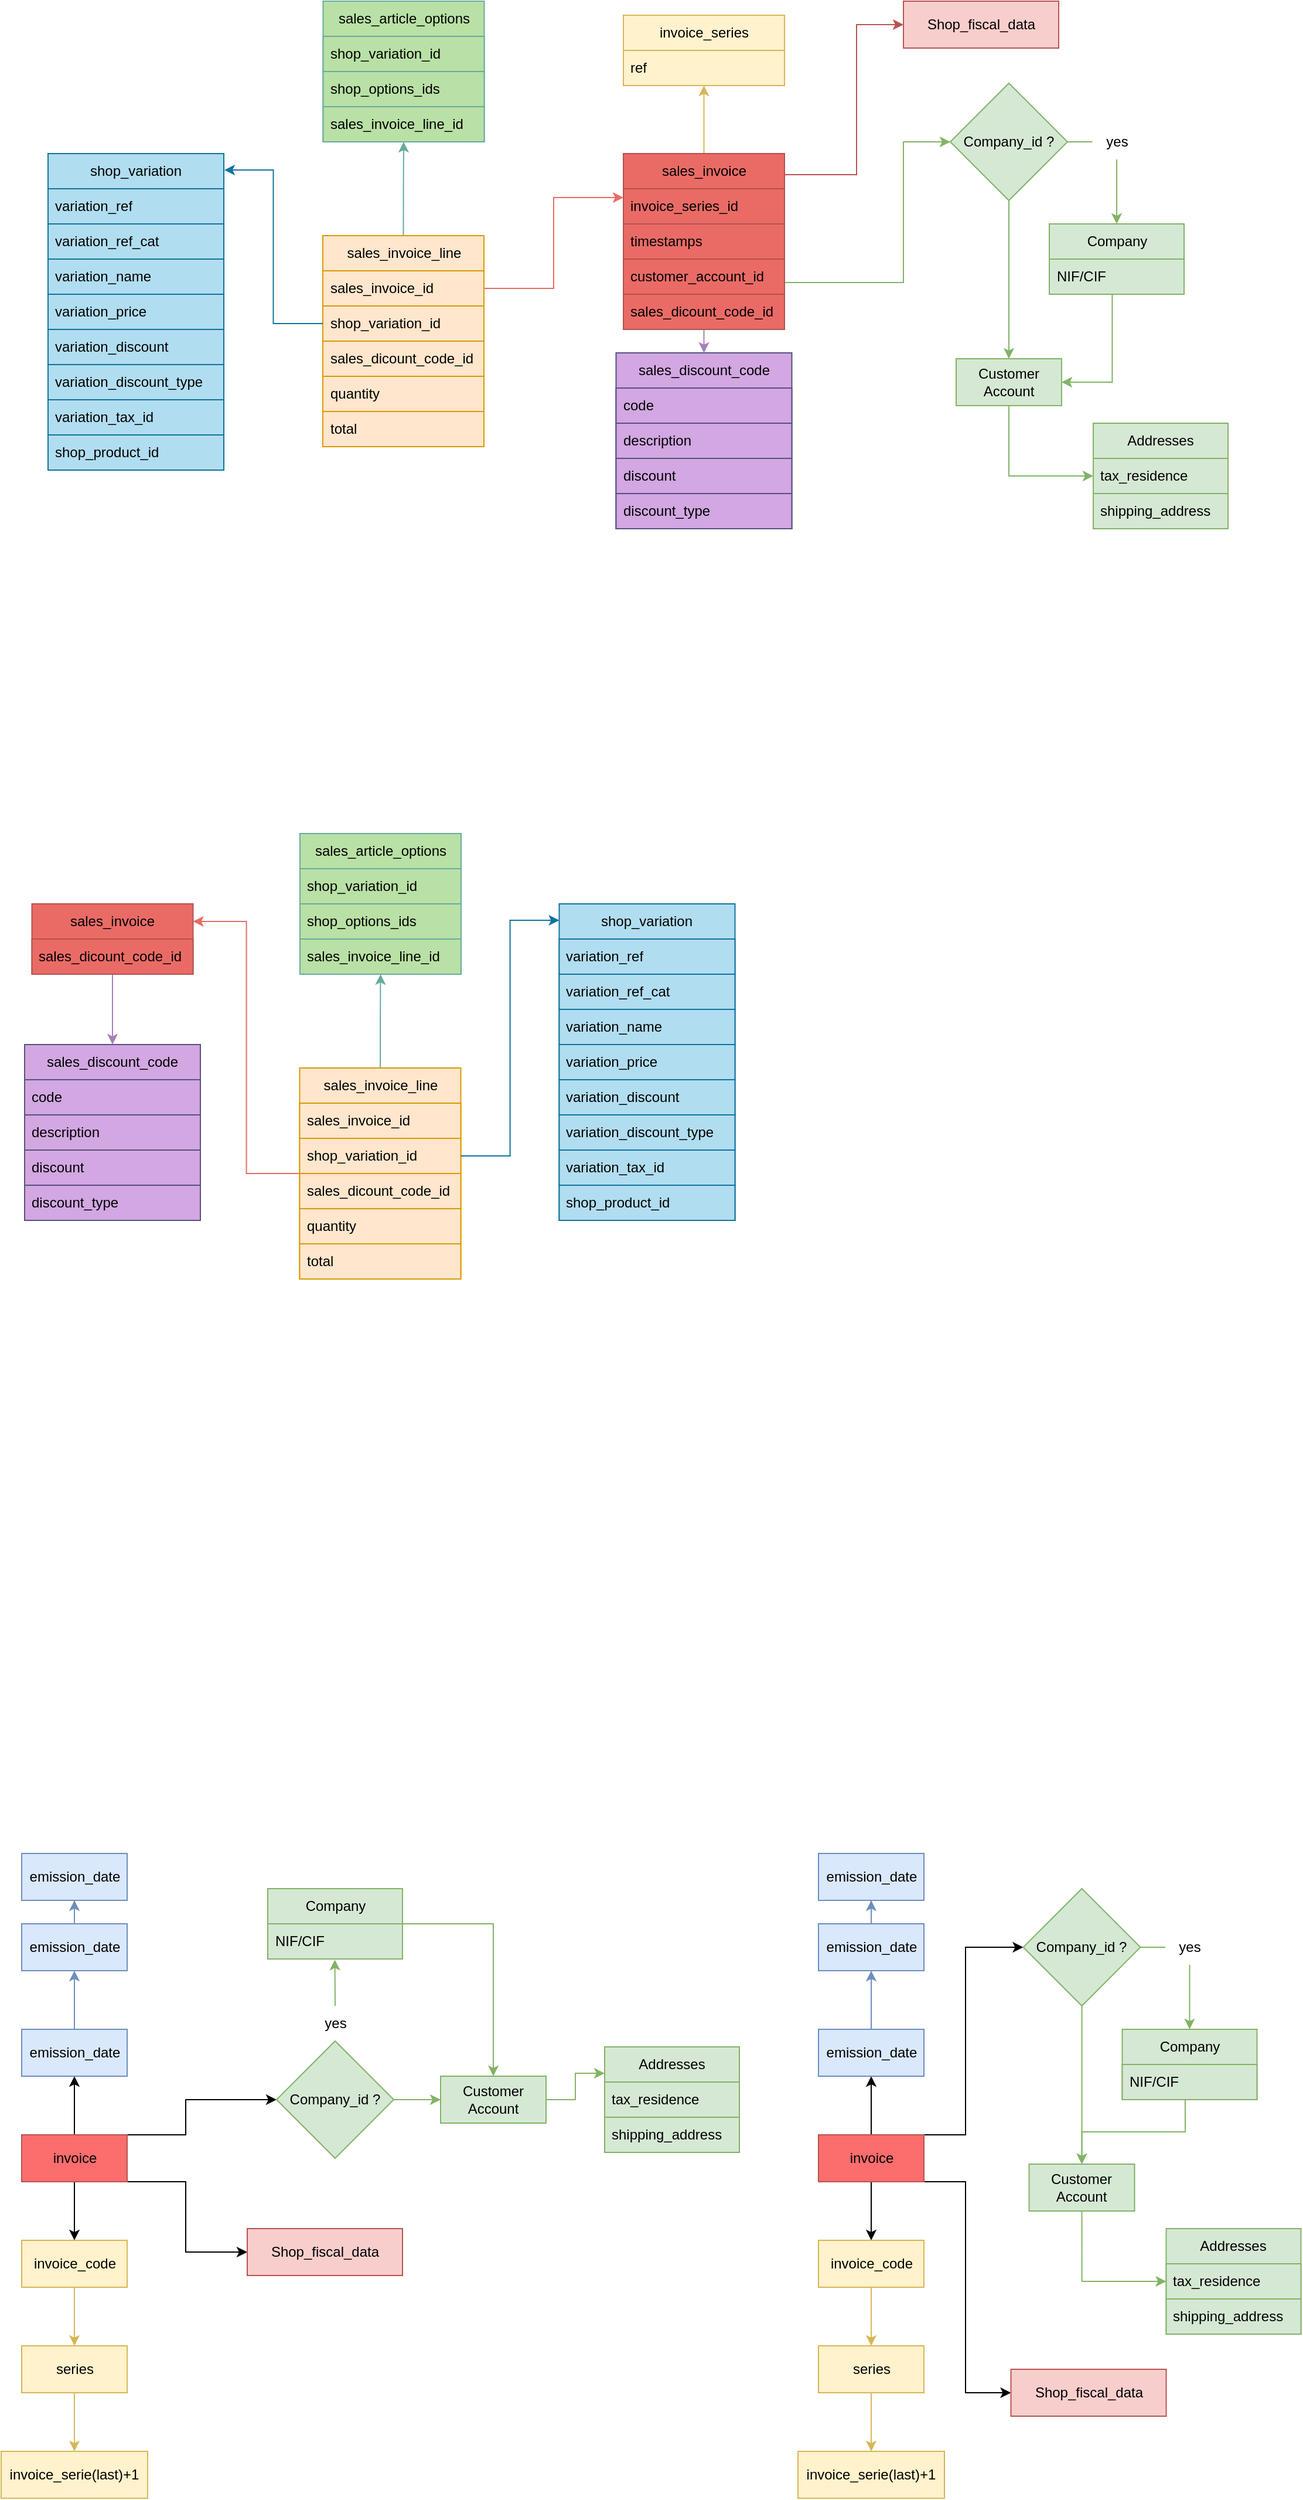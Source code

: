 <mxfile version="20.8.3" type="github" pages="2">
  <diagram id="cdCTITP5CdQpdFoHKUJa" name="Todo">
    <mxGraphModel dx="1580" dy="2597" grid="1" gridSize="10" guides="0" tooltips="1" connect="1" arrows="1" fold="1" page="1" pageScale="1" pageWidth="1169" pageHeight="827" math="0" shadow="0">
      <root>
        <mxCell id="0" />
        <mxCell id="1" parent="0" />
        <mxCell id="N14Uofo8YwiH1Fd8wAve-16" style="edgeStyle=orthogonalEdgeStyle;rounded=0;orthogonalLoop=1;jettySize=auto;html=1;exitX=1;exitY=0.75;exitDx=0;exitDy=0;entryX=0;entryY=0.5;entryDx=0;entryDy=0;fillColor=#d5e8d4;strokeColor=#82b366;movable=1;resizable=1;rotatable=1;deletable=1;editable=1;connectable=1;" parent="1" source="W9X_AGISyNTUNxRQ-_Xt-124" target="N14Uofo8YwiH1Fd8wAve-31" edge="1">
          <mxGeometry relative="1" as="geometry">
            <mxPoint x="637.5" y="300" as="targetPoint" />
            <Array as="points">
              <mxPoint x="679" y="380" />
              <mxPoint x="780" y="380" />
              <mxPoint x="780" y="260" />
            </Array>
            <mxPoint x="817.5" y="290" as="sourcePoint" />
          </mxGeometry>
        </mxCell>
        <mxCell id="N14Uofo8YwiH1Fd8wAve-95" style="edgeStyle=orthogonalEdgeStyle;rounded=0;orthogonalLoop=1;jettySize=auto;html=1;entryX=0;entryY=0.5;entryDx=0;entryDy=0;fillColor=#f8cecc;strokeColor=#b85450;exitX=1.004;exitY=0.12;exitDx=0;exitDy=0;exitPerimeter=0;movable=1;resizable=1;rotatable=1;deletable=1;editable=1;connectable=1;" parent="1" source="W9X_AGISyNTUNxRQ-_Xt-124" target="N14Uofo8YwiH1Fd8wAve-94" edge="1">
          <mxGeometry relative="1" as="geometry">
            <mxPoint x="987.5" y="390" as="targetPoint" />
            <Array as="points">
              <mxPoint x="740" y="288" />
              <mxPoint x="740" y="160" />
            </Array>
            <mxPoint x="853" y="460" as="sourcePoint" />
          </mxGeometry>
        </mxCell>
        <mxCell id="N14Uofo8YwiH1Fd8wAve-60" style="edgeStyle=orthogonalEdgeStyle;rounded=0;orthogonalLoop=1;jettySize=auto;html=1;exitX=0.5;exitY=1;exitDx=0;exitDy=0;entryX=0;entryY=0.5;entryDx=0;entryDy=0;fillColor=#d5e8d4;strokeColor=#82b366;movable=1;resizable=1;rotatable=1;deletable=1;editable=1;connectable=1;" parent="1" source="N14Uofo8YwiH1Fd8wAve-73" target="N14Uofo8YwiH1Fd8wAve-55" edge="1">
          <mxGeometry relative="1" as="geometry" />
        </mxCell>
        <mxCell id="N14Uofo8YwiH1Fd8wAve-75" style="edgeStyle=orthogonalEdgeStyle;rounded=0;orthogonalLoop=1;jettySize=auto;html=1;entryX=1;entryY=0.5;entryDx=0;entryDy=0;fillColor=#d5e8d4;strokeColor=#82b366;exitX=0.467;exitY=1;exitDx=0;exitDy=0;exitPerimeter=0;movable=1;resizable=1;rotatable=1;deletable=1;editable=1;connectable=1;" parent="1" source="N14Uofo8YwiH1Fd8wAve-28" target="N14Uofo8YwiH1Fd8wAve-73" edge="1">
          <mxGeometry relative="1" as="geometry">
            <mxPoint x="1070.75" y="460" as="sourcePoint" />
          </mxGeometry>
        </mxCell>
        <mxCell id="N14Uofo8YwiH1Fd8wAve-27" value="&lt;div&gt;Company&lt;/div&gt;" style="swimlane;fontStyle=0;childLayout=stackLayout;horizontal=1;startSize=30;horizontalStack=0;resizeParent=1;resizeParentMax=0;resizeLast=0;collapsible=1;marginBottom=0;whiteSpace=wrap;html=1;fillColor=#d5e8d4;strokeColor=#82b366;movable=1;resizable=1;rotatable=1;deletable=1;editable=1;connectable=1;" parent="1" vertex="1">
          <mxGeometry x="904.5" y="330" width="115" height="60" as="geometry" />
        </mxCell>
        <mxCell id="N14Uofo8YwiH1Fd8wAve-28" value="NIF/CIF" style="text;strokeColor=#82b366;fillColor=#d5e8d4;align=left;verticalAlign=middle;spacingLeft=4;spacingRight=4;overflow=hidden;points=[[0,0.5],[1,0.5]];portConstraint=eastwest;rotatable=1;whiteSpace=wrap;html=1;movable=1;resizable=1;deletable=1;editable=1;connectable=1;" parent="N14Uofo8YwiH1Fd8wAve-27" vertex="1">
          <mxGeometry y="30" width="115" height="30" as="geometry" />
        </mxCell>
        <mxCell id="N14Uofo8YwiH1Fd8wAve-74" style="edgeStyle=orthogonalEdgeStyle;rounded=0;orthogonalLoop=1;jettySize=auto;html=1;exitX=0.5;exitY=1;exitDx=0;exitDy=0;entryX=0.5;entryY=0;entryDx=0;entryDy=0;fillColor=#d5e8d4;strokeColor=#82b366;movable=1;resizable=1;rotatable=1;deletable=1;editable=1;connectable=1;" parent="1" source="N14Uofo8YwiH1Fd8wAve-31" target="N14Uofo8YwiH1Fd8wAve-73" edge="1">
          <mxGeometry relative="1" as="geometry" />
        </mxCell>
        <mxCell id="N14Uofo8YwiH1Fd8wAve-31" value="Company_id ?" style="rhombus;whiteSpace=wrap;html=1;fillColor=#d5e8d4;strokeColor=#82b366;movable=1;resizable=1;rotatable=1;deletable=1;editable=1;connectable=1;" parent="1" vertex="1">
          <mxGeometry x="820" y="210" width="100" height="100" as="geometry" />
        </mxCell>
        <mxCell id="W9X_AGISyNTUNxRQ-_Xt-161" value="" style="edgeStyle=orthogonalEdgeStyle;rounded=0;orthogonalLoop=1;jettySize=auto;html=1;strokeColor=#82b366;entryX=0.5;entryY=0;entryDx=0;entryDy=0;fillColor=#d5e8d4;movable=1;resizable=1;rotatable=1;deletable=1;editable=1;connectable=1;" parent="1" source="N14Uofo8YwiH1Fd8wAve-48" target="N14Uofo8YwiH1Fd8wAve-27" edge="1">
          <mxGeometry relative="1" as="geometry" />
        </mxCell>
        <mxCell id="N14Uofo8YwiH1Fd8wAve-48" value="yes" style="text;html=1;align=center;verticalAlign=middle;resizable=1;points=[];autosize=1;movable=1;rotatable=1;deletable=1;editable=1;connectable=1;" parent="1" vertex="1">
          <mxGeometry x="942" y="245" width="40" height="30" as="geometry" />
        </mxCell>
        <mxCell id="N14Uofo8YwiH1Fd8wAve-53" value="" style="edgeStyle=orthogonalEdgeStyle;rounded=0;orthogonalLoop=1;jettySize=auto;html=1;exitX=1;exitY=0.5;exitDx=0;exitDy=0;endArrow=none;fillColor=#d5e8d4;strokeColor=#82b366;entryX=-0.019;entryY=0.5;entryDx=0;entryDy=0;entryPerimeter=0;movable=1;resizable=1;rotatable=1;deletable=1;editable=1;connectable=1;" parent="1" source="N14Uofo8YwiH1Fd8wAve-31" target="N14Uofo8YwiH1Fd8wAve-48" edge="1">
          <mxGeometry relative="1" as="geometry">
            <mxPoint x="865.75" y="340" as="sourcePoint" />
            <mxPoint x="865.865" y="260.3" as="targetPoint" />
            <Array as="points">
              <mxPoint x="930.75" y="260" />
              <mxPoint x="930.75" y="260" />
            </Array>
          </mxGeometry>
        </mxCell>
        <mxCell id="N14Uofo8YwiH1Fd8wAve-54" value="Addresses" style="swimlane;fontStyle=0;childLayout=stackLayout;horizontal=1;startSize=30;horizontalStack=0;resizeParent=1;resizeParentMax=0;resizeLast=0;collapsible=1;marginBottom=0;whiteSpace=wrap;html=1;fillColor=#d5e8d4;strokeColor=#82b366;movable=1;resizable=1;rotatable=1;deletable=1;editable=1;connectable=1;" parent="1" vertex="1">
          <mxGeometry x="942" y="500" width="115" height="90" as="geometry" />
        </mxCell>
        <mxCell id="N14Uofo8YwiH1Fd8wAve-55" value="tax_residence" style="text;strokeColor=#82b366;fillColor=#d5e8d4;align=left;verticalAlign=middle;spacingLeft=4;spacingRight=4;overflow=hidden;points=[[0,0.5],[1,0.5]];portConstraint=eastwest;rotatable=1;whiteSpace=wrap;html=1;movable=1;resizable=1;deletable=1;editable=1;connectable=1;" parent="N14Uofo8YwiH1Fd8wAve-54" vertex="1">
          <mxGeometry y="30" width="115" height="30" as="geometry" />
        </mxCell>
        <mxCell id="N14Uofo8YwiH1Fd8wAve-56" value="shipping_address" style="text;strokeColor=#82b366;fillColor=#d5e8d4;align=left;verticalAlign=middle;spacingLeft=4;spacingRight=4;overflow=hidden;points=[[0,0.5],[1,0.5]];portConstraint=eastwest;rotatable=1;whiteSpace=wrap;html=1;movable=1;resizable=1;deletable=1;editable=1;connectable=1;" parent="N14Uofo8YwiH1Fd8wAve-54" vertex="1">
          <mxGeometry y="60" width="115" height="30" as="geometry" />
        </mxCell>
        <mxCell id="N14Uofo8YwiH1Fd8wAve-73" value="&lt;div&gt;Customer Account&lt;br&gt;&lt;/div&gt;" style="rounded=0;whiteSpace=wrap;html=1;fillColor=#d5e8d4;strokeColor=#82b366;movable=1;resizable=1;rotatable=1;deletable=1;editable=1;connectable=1;" parent="1" vertex="1">
          <mxGeometry x="825" y="445" width="90" height="40" as="geometry" />
        </mxCell>
        <mxCell id="N14Uofo8YwiH1Fd8wAve-94" value="Shop_fiscal_data" style="rounded=0;whiteSpace=wrap;html=1;fillColor=#f8cecc;strokeColor=#b85450;movable=1;resizable=1;rotatable=1;deletable=1;editable=1;connectable=1;" parent="1" vertex="1">
          <mxGeometry x="780" y="140" width="132.5" height="40" as="geometry" />
        </mxCell>
        <mxCell id="W9X_AGISyNTUNxRQ-_Xt-62" style="edgeStyle=orthogonalEdgeStyle;rounded=0;orthogonalLoop=1;jettySize=auto;html=1;exitX=0;exitY=0.5;exitDx=0;exitDy=0;entryX=1;entryY=0.25;entryDx=0;entryDy=0;strokeColor=#EA6B66;" parent="1" source="W9X_AGISyNTUNxRQ-_Xt-59" target="W9X_AGISyNTUNxRQ-_Xt-87" edge="1">
          <mxGeometry relative="1" as="geometry">
            <mxPoint x="156.25" y="985" as="targetPoint" />
          </mxGeometry>
        </mxCell>
        <mxCell id="W9X_AGISyNTUNxRQ-_Xt-86" style="edgeStyle=orthogonalEdgeStyle;rounded=0;orthogonalLoop=1;jettySize=auto;html=1;exitX=0.5;exitY=1;exitDx=0;exitDy=0;entryX=0.5;entryY=0;entryDx=0;entryDy=0;strokeColor=#A680B8;" parent="1" source="W9X_AGISyNTUNxRQ-_Xt-87" target="W9X_AGISyNTUNxRQ-_Xt-74" edge="1">
          <mxGeometry relative="1" as="geometry" />
        </mxCell>
        <mxCell id="W9X_AGISyNTUNxRQ-_Xt-99" value="" style="edgeStyle=orthogonalEdgeStyle;rounded=0;orthogonalLoop=1;jettySize=auto;html=1;strokeColor=#67AB9F;entryX=0.5;entryY=1;entryDx=0;entryDy=0;" parent="1" source="W9X_AGISyNTUNxRQ-_Xt-59" target="W9X_AGISyNTUNxRQ-_Xt-93" edge="1">
          <mxGeometry relative="1" as="geometry" />
        </mxCell>
        <mxCell id="W9X_AGISyNTUNxRQ-_Xt-59" value="sales_invoice_line" style="swimlane;fontStyle=0;childLayout=stackLayout;horizontal=1;startSize=30;horizontalStack=0;resizeParent=1;resizeParentMax=0;resizeLast=0;collapsible=1;marginBottom=0;whiteSpace=wrap;html=1;fillColor=#ffe6cc;strokeColor=#d79b00;" parent="1" vertex="1">
          <mxGeometry x="264.75" y="1050" width="137.5" height="180" as="geometry" />
        </mxCell>
        <mxCell id="W9X_AGISyNTUNxRQ-_Xt-60" value="sales_invoice_id" style="text;strokeColor=#d79b00;fillColor=#ffe6cc;align=left;verticalAlign=middle;spacingLeft=4;spacingRight=4;overflow=hidden;points=[[0,0.5],[1,0.5]];portConstraint=eastwest;rotatable=0;whiteSpace=wrap;html=1;" parent="W9X_AGISyNTUNxRQ-_Xt-59" vertex="1">
          <mxGeometry y="30" width="137.5" height="30" as="geometry" />
        </mxCell>
        <mxCell id="W9X_AGISyNTUNxRQ-_Xt-61" value="shop_variation_id" style="text;strokeColor=#d79b00;fillColor=#ffe6cc;align=left;verticalAlign=middle;spacingLeft=4;spacingRight=4;overflow=hidden;points=[[0,0.5],[1,0.5]];portConstraint=eastwest;rotatable=0;whiteSpace=wrap;html=1;" parent="W9X_AGISyNTUNxRQ-_Xt-59" vertex="1">
          <mxGeometry y="60" width="137.5" height="30" as="geometry" />
        </mxCell>
        <mxCell id="W9X_AGISyNTUNxRQ-_Xt-85" value="sales_dicount_code_id" style="text;strokeColor=#d79b00;fillColor=#ffe6cc;align=left;verticalAlign=middle;spacingLeft=4;spacingRight=4;overflow=hidden;points=[[0,0.5],[1,0.5]];portConstraint=eastwest;rotatable=0;whiteSpace=wrap;html=1;" parent="W9X_AGISyNTUNxRQ-_Xt-59" vertex="1">
          <mxGeometry y="90" width="137.5" height="30" as="geometry" />
        </mxCell>
        <mxCell id="W9X_AGISyNTUNxRQ-_Xt-92" value="quantity" style="text;strokeColor=#d79b00;fillColor=#ffe6cc;align=left;verticalAlign=middle;spacingLeft=4;spacingRight=4;overflow=hidden;points=[[0,0.5],[1,0.5]];portConstraint=eastwest;rotatable=0;whiteSpace=wrap;html=1;" parent="W9X_AGISyNTUNxRQ-_Xt-59" vertex="1">
          <mxGeometry y="120" width="137.5" height="30" as="geometry" />
        </mxCell>
        <mxCell id="W9X_AGISyNTUNxRQ-_Xt-91" value="total" style="text;strokeColor=#d79b00;fillColor=#ffe6cc;align=left;verticalAlign=middle;spacingLeft=4;spacingRight=4;overflow=hidden;points=[[0,0.5],[1,0.5]];portConstraint=eastwest;rotatable=0;whiteSpace=wrap;html=1;" parent="W9X_AGISyNTUNxRQ-_Xt-59" vertex="1">
          <mxGeometry y="150" width="137.5" height="30" as="geometry" />
        </mxCell>
        <mxCell id="W9X_AGISyNTUNxRQ-_Xt-64" style="edgeStyle=orthogonalEdgeStyle;rounded=0;orthogonalLoop=1;jettySize=auto;html=1;exitX=1;exitY=0.5;exitDx=0;exitDy=0;strokeColor=#10739E;entryX=0;entryY=0.052;entryDx=0;entryDy=0;entryPerimeter=0;" parent="1" source="W9X_AGISyNTUNxRQ-_Xt-61" target="W9X_AGISyNTUNxRQ-_Xt-65" edge="1">
          <mxGeometry relative="1" as="geometry">
            <mxPoint x="366.25" y="1115" as="targetPoint" />
          </mxGeometry>
        </mxCell>
        <mxCell id="W9X_AGISyNTUNxRQ-_Xt-65" value="shop_variation" style="swimlane;fontStyle=0;childLayout=stackLayout;horizontal=1;startSize=30;horizontalStack=0;resizeParent=1;resizeParentMax=0;resizeLast=0;collapsible=1;marginBottom=0;whiteSpace=wrap;html=1;fillColor=#b1ddf0;strokeColor=#10739e;" parent="1" vertex="1">
          <mxGeometry x="486.25" y="910" width="150" height="270" as="geometry" />
        </mxCell>
        <mxCell id="W9X_AGISyNTUNxRQ-_Xt-66" value="variation_ref" style="text;strokeColor=#10739e;fillColor=#b1ddf0;align=left;verticalAlign=middle;spacingLeft=4;spacingRight=4;overflow=hidden;points=[[0,0.5],[1,0.5]];portConstraint=eastwest;rotatable=0;whiteSpace=wrap;html=1;" parent="W9X_AGISyNTUNxRQ-_Xt-65" vertex="1">
          <mxGeometry y="30" width="150" height="30" as="geometry" />
        </mxCell>
        <mxCell id="W9X_AGISyNTUNxRQ-_Xt-67" value="variation_ref_cat" style="text;strokeColor=#10739e;fillColor=#b1ddf0;align=left;verticalAlign=middle;spacingLeft=4;spacingRight=4;overflow=hidden;points=[[0,0.5],[1,0.5]];portConstraint=eastwest;rotatable=0;whiteSpace=wrap;html=1;" parent="W9X_AGISyNTUNxRQ-_Xt-65" vertex="1">
          <mxGeometry y="60" width="150" height="30" as="geometry" />
        </mxCell>
        <mxCell id="W9X_AGISyNTUNxRQ-_Xt-68" value="variation_name" style="text;strokeColor=#10739e;fillColor=#b1ddf0;align=left;verticalAlign=middle;spacingLeft=4;spacingRight=4;overflow=hidden;points=[[0,0.5],[1,0.5]];portConstraint=eastwest;rotatable=0;whiteSpace=wrap;html=1;" parent="W9X_AGISyNTUNxRQ-_Xt-65" vertex="1">
          <mxGeometry y="90" width="150" height="30" as="geometry" />
        </mxCell>
        <mxCell id="W9X_AGISyNTUNxRQ-_Xt-69" value="variation_price" style="text;strokeColor=#10739e;fillColor=#b1ddf0;align=left;verticalAlign=middle;spacingLeft=4;spacingRight=4;overflow=hidden;points=[[0,0.5],[1,0.5]];portConstraint=eastwest;rotatable=0;whiteSpace=wrap;html=1;" parent="W9X_AGISyNTUNxRQ-_Xt-65" vertex="1">
          <mxGeometry y="120" width="150" height="30" as="geometry" />
        </mxCell>
        <mxCell id="W9X_AGISyNTUNxRQ-_Xt-70" value="variation_discount" style="text;strokeColor=#10739e;fillColor=#b1ddf0;align=left;verticalAlign=middle;spacingLeft=4;spacingRight=4;overflow=hidden;points=[[0,0.5],[1,0.5]];portConstraint=eastwest;rotatable=0;whiteSpace=wrap;html=1;" parent="W9X_AGISyNTUNxRQ-_Xt-65" vertex="1">
          <mxGeometry y="150" width="150" height="30" as="geometry" />
        </mxCell>
        <mxCell id="W9X_AGISyNTUNxRQ-_Xt-71" value="variation_discount_type" style="text;strokeColor=#10739e;fillColor=#b1ddf0;align=left;verticalAlign=middle;spacingLeft=4;spacingRight=4;overflow=hidden;points=[[0,0.5],[1,0.5]];portConstraint=eastwest;rotatable=0;whiteSpace=wrap;html=1;" parent="W9X_AGISyNTUNxRQ-_Xt-65" vertex="1">
          <mxGeometry y="180" width="150" height="30" as="geometry" />
        </mxCell>
        <mxCell id="W9X_AGISyNTUNxRQ-_Xt-72" value="variation_tax_id" style="text;strokeColor=#10739e;fillColor=#b1ddf0;align=left;verticalAlign=middle;spacingLeft=4;spacingRight=4;overflow=hidden;points=[[0,0.5],[1,0.5]];portConstraint=eastwest;rotatable=0;whiteSpace=wrap;html=1;" parent="W9X_AGISyNTUNxRQ-_Xt-65" vertex="1">
          <mxGeometry y="210" width="150" height="30" as="geometry" />
        </mxCell>
        <mxCell id="W9X_AGISyNTUNxRQ-_Xt-73" value="shop_product_id" style="text;strokeColor=#10739e;fillColor=#b1ddf0;align=left;verticalAlign=middle;spacingLeft=4;spacingRight=4;overflow=hidden;points=[[0,0.5],[1,0.5]];portConstraint=eastwest;rotatable=0;whiteSpace=wrap;html=1;" parent="W9X_AGISyNTUNxRQ-_Xt-65" vertex="1">
          <mxGeometry y="240" width="150" height="30" as="geometry" />
        </mxCell>
        <mxCell id="W9X_AGISyNTUNxRQ-_Xt-74" value="sales_discount_code" style="swimlane;fontStyle=0;childLayout=stackLayout;horizontal=1;startSize=30;horizontalStack=0;resizeParent=1;resizeParentMax=0;resizeLast=0;collapsible=1;marginBottom=0;whiteSpace=wrap;html=1;fillColor=#D2A7E2;strokeColor=#56517e;" parent="1" vertex="1">
          <mxGeometry x="30" y="1030" width="150" height="150" as="geometry" />
        </mxCell>
        <mxCell id="W9X_AGISyNTUNxRQ-_Xt-75" value="code" style="text;strokeColor=#56517e;fillColor=#D2A7E2;align=left;verticalAlign=middle;spacingLeft=4;spacingRight=4;overflow=hidden;points=[[0,0.5],[1,0.5]];portConstraint=eastwest;rotatable=0;whiteSpace=wrap;html=1;" parent="W9X_AGISyNTUNxRQ-_Xt-74" vertex="1">
          <mxGeometry y="30" width="150" height="30" as="geometry" />
        </mxCell>
        <mxCell id="W9X_AGISyNTUNxRQ-_Xt-76" value="description" style="text;strokeColor=#56517e;fillColor=#D2A7E2;align=left;verticalAlign=middle;spacingLeft=4;spacingRight=4;overflow=hidden;points=[[0,0.5],[1,0.5]];portConstraint=eastwest;rotatable=0;whiteSpace=wrap;html=1;" parent="W9X_AGISyNTUNxRQ-_Xt-74" vertex="1">
          <mxGeometry y="60" width="150" height="30" as="geometry" />
        </mxCell>
        <mxCell id="W9X_AGISyNTUNxRQ-_Xt-83" value="discount" style="text;strokeColor=#56517e;fillColor=#D2A7E2;align=left;verticalAlign=middle;spacingLeft=4;spacingRight=4;overflow=hidden;points=[[0,0.5],[1,0.5]];portConstraint=eastwest;rotatable=0;whiteSpace=wrap;html=1;" parent="W9X_AGISyNTUNxRQ-_Xt-74" vertex="1">
          <mxGeometry y="90" width="150" height="30" as="geometry" />
        </mxCell>
        <mxCell id="W9X_AGISyNTUNxRQ-_Xt-84" value="discount_type" style="text;strokeColor=#56517e;fillColor=#D2A7E2;align=left;verticalAlign=middle;spacingLeft=4;spacingRight=4;overflow=hidden;points=[[0,0.5],[1,0.5]];portConstraint=eastwest;rotatable=0;whiteSpace=wrap;html=1;" parent="W9X_AGISyNTUNxRQ-_Xt-74" vertex="1">
          <mxGeometry y="120" width="150" height="30" as="geometry" />
        </mxCell>
        <mxCell id="W9X_AGISyNTUNxRQ-_Xt-87" value="sales_invoice" style="swimlane;fontStyle=0;childLayout=stackLayout;horizontal=1;startSize=30;horizontalStack=0;resizeParent=1;resizeParentMax=0;resizeLast=0;collapsible=1;marginBottom=0;whiteSpace=wrap;html=1;fillColor=#EA6B66;strokeColor=#B3524E;" parent="1" vertex="1">
          <mxGeometry x="36.25" y="910" width="137.5" height="60" as="geometry" />
        </mxCell>
        <mxCell id="W9X_AGISyNTUNxRQ-_Xt-90" value="sales_dicount_code_id" style="text;strokeColor=#B3524E;fillColor=#EA6B66;align=left;verticalAlign=middle;spacingLeft=4;spacingRight=4;overflow=hidden;points=[[0,0.5],[1,0.5]];portConstraint=eastwest;rotatable=0;whiteSpace=wrap;html=1;" parent="W9X_AGISyNTUNxRQ-_Xt-87" vertex="1">
          <mxGeometry y="30" width="137.5" height="30" as="geometry" />
        </mxCell>
        <mxCell id="W9X_AGISyNTUNxRQ-_Xt-93" value="sales_article_options" style="swimlane;fontStyle=0;childLayout=stackLayout;horizontal=1;startSize=30;horizontalStack=0;resizeParent=1;resizeParentMax=0;resizeLast=0;collapsible=1;marginBottom=0;whiteSpace=wrap;html=1;fillColor=#B9E0A5;strokeColor=#67AB9F;" parent="1" vertex="1">
          <mxGeometry x="265" y="850" width="137.5" height="120" as="geometry" />
        </mxCell>
        <mxCell id="W9X_AGISyNTUNxRQ-_Xt-95" value="shop_variation_id" style="text;strokeColor=#67AB9F;fillColor=#B9E0A5;align=left;verticalAlign=middle;spacingLeft=4;spacingRight=4;overflow=hidden;points=[[0,0.5],[1,0.5]];portConstraint=eastwest;rotatable=0;whiteSpace=wrap;html=1;" parent="W9X_AGISyNTUNxRQ-_Xt-93" vertex="1">
          <mxGeometry y="30" width="137.5" height="30" as="geometry" />
        </mxCell>
        <mxCell id="W9X_AGISyNTUNxRQ-_Xt-94" value="shop_options_ids" style="text;strokeColor=#67AB9F;fillColor=#B9E0A5;align=left;verticalAlign=middle;spacingLeft=4;spacingRight=4;overflow=hidden;points=[[0,0.5],[1,0.5]];portConstraint=eastwest;rotatable=0;whiteSpace=wrap;html=1;" parent="W9X_AGISyNTUNxRQ-_Xt-93" vertex="1">
          <mxGeometry y="60" width="137.5" height="30" as="geometry" />
        </mxCell>
        <mxCell id="W9X_AGISyNTUNxRQ-_Xt-96" value="sales_invoice_line_id" style="text;strokeColor=#67AB9F;fillColor=#B9E0A5;align=left;verticalAlign=middle;spacingLeft=4;spacingRight=4;overflow=hidden;points=[[0,0.5],[1,0.5]];portConstraint=eastwest;rotatable=0;whiteSpace=wrap;html=1;" parent="W9X_AGISyNTUNxRQ-_Xt-93" vertex="1">
          <mxGeometry y="90" width="137.5" height="30" as="geometry" />
        </mxCell>
        <mxCell id="W9X_AGISyNTUNxRQ-_Xt-100" style="edgeStyle=orthogonalEdgeStyle;rounded=0;orthogonalLoop=1;jettySize=auto;html=1;exitX=1;exitY=0.25;exitDx=0;exitDy=0;entryX=0;entryY=0.25;entryDx=0;entryDy=0;strokeColor=#EA6B66;movable=1;resizable=1;rotatable=1;deletable=1;editable=1;connectable=1;" parent="1" source="W9X_AGISyNTUNxRQ-_Xt-103" target="W9X_AGISyNTUNxRQ-_Xt-124" edge="1">
          <mxGeometry relative="1" as="geometry">
            <mxPoint x="490" y="275" as="targetPoint" />
          </mxGeometry>
        </mxCell>
        <mxCell id="W9X_AGISyNTUNxRQ-_Xt-101" style="edgeStyle=orthogonalEdgeStyle;rounded=0;orthogonalLoop=1;jettySize=auto;html=1;exitX=0.5;exitY=1;exitDx=0;exitDy=0;entryX=0.5;entryY=0;entryDx=0;entryDy=0;strokeColor=#A680B8;movable=1;resizable=1;rotatable=1;deletable=1;editable=1;connectable=1;" parent="1" source="W9X_AGISyNTUNxRQ-_Xt-124" target="W9X_AGISyNTUNxRQ-_Xt-119" edge="1">
          <mxGeometry relative="1" as="geometry" />
        </mxCell>
        <mxCell id="W9X_AGISyNTUNxRQ-_Xt-102" value="" style="edgeStyle=orthogonalEdgeStyle;rounded=0;orthogonalLoop=1;jettySize=auto;html=1;strokeColor=#67AB9F;entryX=0.5;entryY=1;entryDx=0;entryDy=0;exitX=0.5;exitY=0;exitDx=0;exitDy=0;movable=1;resizable=1;rotatable=1;deletable=1;editable=1;connectable=1;" parent="1" source="W9X_AGISyNTUNxRQ-_Xt-103" target="W9X_AGISyNTUNxRQ-_Xt-126" edge="1">
          <mxGeometry relative="1" as="geometry">
            <mxPoint x="524.3" y="340" as="sourcePoint" />
            <mxPoint x="524.5" y="260" as="targetPoint" />
          </mxGeometry>
        </mxCell>
        <mxCell id="W9X_AGISyNTUNxRQ-_Xt-103" value="sales_invoice_line" style="swimlane;fontStyle=0;childLayout=stackLayout;horizontal=1;startSize=30;horizontalStack=0;resizeParent=1;resizeParentMax=0;resizeLast=0;collapsible=1;marginBottom=0;whiteSpace=wrap;html=1;fillColor=#ffe6cc;strokeColor=#d79b00;movable=1;resizable=1;rotatable=1;deletable=1;editable=1;connectable=1;" parent="1" vertex="1">
          <mxGeometry x="284.5" y="340" width="137.5" height="180" as="geometry" />
        </mxCell>
        <mxCell id="W9X_AGISyNTUNxRQ-_Xt-104" value="sales_invoice_id" style="text;strokeColor=#d79b00;fillColor=#ffe6cc;align=left;verticalAlign=middle;spacingLeft=4;spacingRight=4;overflow=hidden;points=[[0,0.5],[1,0.5]];portConstraint=eastwest;rotatable=1;whiteSpace=wrap;html=1;movable=1;resizable=1;deletable=1;editable=1;connectable=1;" parent="W9X_AGISyNTUNxRQ-_Xt-103" vertex="1">
          <mxGeometry y="30" width="137.5" height="30" as="geometry" />
        </mxCell>
        <mxCell id="W9X_AGISyNTUNxRQ-_Xt-105" value="shop_variation_id" style="text;strokeColor=#d79b00;fillColor=#ffe6cc;align=left;verticalAlign=middle;spacingLeft=4;spacingRight=4;overflow=hidden;points=[[0,0.5],[1,0.5]];portConstraint=eastwest;rotatable=1;whiteSpace=wrap;html=1;movable=1;resizable=1;deletable=1;editable=1;connectable=1;" parent="W9X_AGISyNTUNxRQ-_Xt-103" vertex="1">
          <mxGeometry y="60" width="137.5" height="30" as="geometry" />
        </mxCell>
        <mxCell id="W9X_AGISyNTUNxRQ-_Xt-106" value="sales_dicount_code_id" style="text;strokeColor=#d79b00;fillColor=#ffe6cc;align=left;verticalAlign=middle;spacingLeft=4;spacingRight=4;overflow=hidden;points=[[0,0.5],[1,0.5]];portConstraint=eastwest;rotatable=1;whiteSpace=wrap;html=1;movable=1;resizable=1;deletable=1;editable=1;connectable=1;" parent="W9X_AGISyNTUNxRQ-_Xt-103" vertex="1">
          <mxGeometry y="90" width="137.5" height="30" as="geometry" />
        </mxCell>
        <mxCell id="W9X_AGISyNTUNxRQ-_Xt-107" value="quantity" style="text;strokeColor=#d79b00;fillColor=#ffe6cc;align=left;verticalAlign=middle;spacingLeft=4;spacingRight=4;overflow=hidden;points=[[0,0.5],[1,0.5]];portConstraint=eastwest;rotatable=1;whiteSpace=wrap;html=1;movable=1;resizable=1;deletable=1;editable=1;connectable=1;" parent="W9X_AGISyNTUNxRQ-_Xt-103" vertex="1">
          <mxGeometry y="120" width="137.5" height="30" as="geometry" />
        </mxCell>
        <mxCell id="W9X_AGISyNTUNxRQ-_Xt-108" value="total" style="text;strokeColor=#d79b00;fillColor=#ffe6cc;align=left;verticalAlign=middle;spacingLeft=4;spacingRight=4;overflow=hidden;points=[[0,0.5],[1,0.5]];portConstraint=eastwest;rotatable=1;whiteSpace=wrap;html=1;movable=1;resizable=1;deletable=1;editable=1;connectable=1;" parent="W9X_AGISyNTUNxRQ-_Xt-103" vertex="1">
          <mxGeometry y="150" width="137.5" height="30" as="geometry" />
        </mxCell>
        <mxCell id="W9X_AGISyNTUNxRQ-_Xt-109" style="edgeStyle=orthogonalEdgeStyle;rounded=0;orthogonalLoop=1;jettySize=auto;html=1;strokeColor=#10739E;entryX=1.003;entryY=0.052;entryDx=0;entryDy=0;entryPerimeter=0;movable=1;resizable=1;rotatable=1;deletable=1;editable=1;connectable=1;" parent="1" source="W9X_AGISyNTUNxRQ-_Xt-105" target="W9X_AGISyNTUNxRQ-_Xt-110" edge="1">
          <mxGeometry relative="1" as="geometry">
            <mxPoint x="700" y="405" as="targetPoint" />
          </mxGeometry>
        </mxCell>
        <mxCell id="W9X_AGISyNTUNxRQ-_Xt-110" value="shop_variation" style="swimlane;fontStyle=0;childLayout=stackLayout;horizontal=1;startSize=30;horizontalStack=0;resizeParent=1;resizeParentMax=0;resizeLast=0;collapsible=1;marginBottom=0;whiteSpace=wrap;html=1;fillColor=#b1ddf0;strokeColor=#10739e;movable=1;resizable=1;rotatable=1;deletable=1;editable=1;connectable=1;" parent="1" vertex="1">
          <mxGeometry x="50" y="270" width="150" height="270" as="geometry" />
        </mxCell>
        <mxCell id="W9X_AGISyNTUNxRQ-_Xt-111" value="variation_ref" style="text;strokeColor=#10739e;fillColor=#b1ddf0;align=left;verticalAlign=middle;spacingLeft=4;spacingRight=4;overflow=hidden;points=[[0,0.5],[1,0.5]];portConstraint=eastwest;rotatable=1;whiteSpace=wrap;html=1;movable=1;resizable=1;deletable=1;editable=1;connectable=1;" parent="W9X_AGISyNTUNxRQ-_Xt-110" vertex="1">
          <mxGeometry y="30" width="150" height="30" as="geometry" />
        </mxCell>
        <mxCell id="W9X_AGISyNTUNxRQ-_Xt-112" value="variation_ref_cat" style="text;strokeColor=#10739e;fillColor=#b1ddf0;align=left;verticalAlign=middle;spacingLeft=4;spacingRight=4;overflow=hidden;points=[[0,0.5],[1,0.5]];portConstraint=eastwest;rotatable=1;whiteSpace=wrap;html=1;movable=1;resizable=1;deletable=1;editable=1;connectable=1;" parent="W9X_AGISyNTUNxRQ-_Xt-110" vertex="1">
          <mxGeometry y="60" width="150" height="30" as="geometry" />
        </mxCell>
        <mxCell id="W9X_AGISyNTUNxRQ-_Xt-113" value="variation_name" style="text;strokeColor=#10739e;fillColor=#b1ddf0;align=left;verticalAlign=middle;spacingLeft=4;spacingRight=4;overflow=hidden;points=[[0,0.5],[1,0.5]];portConstraint=eastwest;rotatable=1;whiteSpace=wrap;html=1;movable=1;resizable=1;deletable=1;editable=1;connectable=1;" parent="W9X_AGISyNTUNxRQ-_Xt-110" vertex="1">
          <mxGeometry y="90" width="150" height="30" as="geometry" />
        </mxCell>
        <mxCell id="W9X_AGISyNTUNxRQ-_Xt-114" value="variation_price" style="text;strokeColor=#10739e;fillColor=#b1ddf0;align=left;verticalAlign=middle;spacingLeft=4;spacingRight=4;overflow=hidden;points=[[0,0.5],[1,0.5]];portConstraint=eastwest;rotatable=1;whiteSpace=wrap;html=1;movable=1;resizable=1;deletable=1;editable=1;connectable=1;" parent="W9X_AGISyNTUNxRQ-_Xt-110" vertex="1">
          <mxGeometry y="120" width="150" height="30" as="geometry" />
        </mxCell>
        <mxCell id="W9X_AGISyNTUNxRQ-_Xt-115" value="variation_discount" style="text;strokeColor=#10739e;fillColor=#b1ddf0;align=left;verticalAlign=middle;spacingLeft=4;spacingRight=4;overflow=hidden;points=[[0,0.5],[1,0.5]];portConstraint=eastwest;rotatable=1;whiteSpace=wrap;html=1;movable=1;resizable=1;deletable=1;editable=1;connectable=1;" parent="W9X_AGISyNTUNxRQ-_Xt-110" vertex="1">
          <mxGeometry y="150" width="150" height="30" as="geometry" />
        </mxCell>
        <mxCell id="W9X_AGISyNTUNxRQ-_Xt-116" value="variation_discount_type" style="text;strokeColor=#10739e;fillColor=#b1ddf0;align=left;verticalAlign=middle;spacingLeft=4;spacingRight=4;overflow=hidden;points=[[0,0.5],[1,0.5]];portConstraint=eastwest;rotatable=1;whiteSpace=wrap;html=1;movable=1;resizable=1;deletable=1;editable=1;connectable=1;" parent="W9X_AGISyNTUNxRQ-_Xt-110" vertex="1">
          <mxGeometry y="180" width="150" height="30" as="geometry" />
        </mxCell>
        <mxCell id="W9X_AGISyNTUNxRQ-_Xt-117" value="variation_tax_id" style="text;strokeColor=#10739e;fillColor=#b1ddf0;align=left;verticalAlign=middle;spacingLeft=4;spacingRight=4;overflow=hidden;points=[[0,0.5],[1,0.5]];portConstraint=eastwest;rotatable=1;whiteSpace=wrap;html=1;movable=1;resizable=1;deletable=1;editable=1;connectable=1;" parent="W9X_AGISyNTUNxRQ-_Xt-110" vertex="1">
          <mxGeometry y="210" width="150" height="30" as="geometry" />
        </mxCell>
        <mxCell id="W9X_AGISyNTUNxRQ-_Xt-118" value="shop_product_id" style="text;strokeColor=#10739e;fillColor=#b1ddf0;align=left;verticalAlign=middle;spacingLeft=4;spacingRight=4;overflow=hidden;points=[[0,0.5],[1,0.5]];portConstraint=eastwest;rotatable=1;whiteSpace=wrap;html=1;movable=1;resizable=1;deletable=1;editable=1;connectable=1;" parent="W9X_AGISyNTUNxRQ-_Xt-110" vertex="1">
          <mxGeometry y="240" width="150" height="30" as="geometry" />
        </mxCell>
        <mxCell id="W9X_AGISyNTUNxRQ-_Xt-119" value="sales_discount_code" style="swimlane;fontStyle=0;childLayout=stackLayout;horizontal=1;startSize=30;horizontalStack=0;resizeParent=1;resizeParentMax=0;resizeLast=0;collapsible=1;marginBottom=0;whiteSpace=wrap;html=1;fillColor=#D2A7E2;strokeColor=#56517e;movable=1;resizable=1;rotatable=1;deletable=1;editable=1;connectable=1;" parent="1" vertex="1">
          <mxGeometry x="534.75" y="440" width="150" height="150" as="geometry" />
        </mxCell>
        <mxCell id="W9X_AGISyNTUNxRQ-_Xt-120" value="code" style="text;strokeColor=#56517e;fillColor=#D2A7E2;align=left;verticalAlign=middle;spacingLeft=4;spacingRight=4;overflow=hidden;points=[[0,0.5],[1,0.5]];portConstraint=eastwest;rotatable=1;whiteSpace=wrap;html=1;movable=1;resizable=1;deletable=1;editable=1;connectable=1;" parent="W9X_AGISyNTUNxRQ-_Xt-119" vertex="1">
          <mxGeometry y="30" width="150" height="30" as="geometry" />
        </mxCell>
        <mxCell id="W9X_AGISyNTUNxRQ-_Xt-121" value="description" style="text;strokeColor=#56517e;fillColor=#D2A7E2;align=left;verticalAlign=middle;spacingLeft=4;spacingRight=4;overflow=hidden;points=[[0,0.5],[1,0.5]];portConstraint=eastwest;rotatable=1;whiteSpace=wrap;html=1;movable=1;resizable=1;deletable=1;editable=1;connectable=1;" parent="W9X_AGISyNTUNxRQ-_Xt-119" vertex="1">
          <mxGeometry y="60" width="150" height="30" as="geometry" />
        </mxCell>
        <mxCell id="W9X_AGISyNTUNxRQ-_Xt-122" value="discount" style="text;strokeColor=#56517e;fillColor=#D2A7E2;align=left;verticalAlign=middle;spacingLeft=4;spacingRight=4;overflow=hidden;points=[[0,0.5],[1,0.5]];portConstraint=eastwest;rotatable=1;whiteSpace=wrap;html=1;movable=1;resizable=1;deletable=1;editable=1;connectable=1;" parent="W9X_AGISyNTUNxRQ-_Xt-119" vertex="1">
          <mxGeometry y="90" width="150" height="30" as="geometry" />
        </mxCell>
        <mxCell id="W9X_AGISyNTUNxRQ-_Xt-123" value="discount_type" style="text;strokeColor=#56517e;fillColor=#D2A7E2;align=left;verticalAlign=middle;spacingLeft=4;spacingRight=4;overflow=hidden;points=[[0,0.5],[1,0.5]];portConstraint=eastwest;rotatable=1;whiteSpace=wrap;html=1;movable=1;resizable=1;deletable=1;editable=1;connectable=1;" parent="W9X_AGISyNTUNxRQ-_Xt-119" vertex="1">
          <mxGeometry y="120" width="150" height="30" as="geometry" />
        </mxCell>
        <mxCell id="W9X_AGISyNTUNxRQ-_Xt-227" value="" style="edgeStyle=orthogonalEdgeStyle;rounded=0;orthogonalLoop=1;jettySize=auto;html=1;strokeColor=#d6b656;fillColor=#fff2cc;entryX=0.5;entryY=1;entryDx=0;entryDy=0;movable=1;resizable=1;rotatable=1;deletable=1;editable=1;connectable=1;" parent="1" source="W9X_AGISyNTUNxRQ-_Xt-124" target="W9X_AGISyNTUNxRQ-_Xt-222" edge="1">
          <mxGeometry relative="1" as="geometry">
            <mxPoint x="610" y="190" as="targetPoint" />
          </mxGeometry>
        </mxCell>
        <mxCell id="W9X_AGISyNTUNxRQ-_Xt-124" value="sales_invoice" style="swimlane;fontStyle=0;childLayout=stackLayout;horizontal=1;startSize=30;horizontalStack=0;resizeParent=1;resizeParentMax=0;resizeLast=0;collapsible=1;marginBottom=0;whiteSpace=wrap;html=1;fillColor=#EA6B66;strokeColor=#B3524E;movable=1;resizable=1;rotatable=1;deletable=1;editable=1;connectable=1;" parent="1" vertex="1">
          <mxGeometry x="541" y="270" width="137.5" height="150" as="geometry" />
        </mxCell>
        <mxCell id="W9X_AGISyNTUNxRQ-_Xt-125" value="invoice_series_id" style="text;strokeColor=#B3524E;fillColor=#EA6B66;align=left;verticalAlign=middle;spacingLeft=4;spacingRight=4;overflow=hidden;points=[[0,0.5],[1,0.5]];portConstraint=eastwest;rotatable=1;whiteSpace=wrap;html=1;movable=1;resizable=1;deletable=1;editable=1;connectable=1;" parent="W9X_AGISyNTUNxRQ-_Xt-124" vertex="1">
          <mxGeometry y="30" width="137.5" height="30" as="geometry" />
        </mxCell>
        <mxCell id="W9X_AGISyNTUNxRQ-_Xt-228" value="timestamps" style="text;strokeColor=#B3524E;fillColor=#EA6B66;align=left;verticalAlign=middle;spacingLeft=4;spacingRight=4;overflow=hidden;points=[[0,0.5],[1,0.5]];portConstraint=eastwest;rotatable=1;whiteSpace=wrap;html=1;movable=1;resizable=1;deletable=1;editable=1;connectable=1;" parent="W9X_AGISyNTUNxRQ-_Xt-124" vertex="1">
          <mxGeometry y="60" width="137.5" height="30" as="geometry" />
        </mxCell>
        <mxCell id="W9X_AGISyNTUNxRQ-_Xt-229" value="customer_account_id" style="text;strokeColor=#B3524E;fillColor=#EA6B66;align=left;verticalAlign=middle;spacingLeft=4;spacingRight=4;overflow=hidden;points=[[0,0.5],[1,0.5]];portConstraint=eastwest;rotatable=1;whiteSpace=wrap;html=1;movable=1;resizable=1;deletable=1;editable=1;connectable=1;" parent="W9X_AGISyNTUNxRQ-_Xt-124" vertex="1">
          <mxGeometry y="90" width="137.5" height="30" as="geometry" />
        </mxCell>
        <mxCell id="W9X_AGISyNTUNxRQ-_Xt-225" value="sales_dicount_code_id" style="text;strokeColor=#B3524E;fillColor=#EA6B66;align=left;verticalAlign=middle;spacingLeft=4;spacingRight=4;overflow=hidden;points=[[0,0.5],[1,0.5]];portConstraint=eastwest;rotatable=1;whiteSpace=wrap;html=1;movable=1;resizable=1;deletable=1;editable=1;connectable=1;" parent="W9X_AGISyNTUNxRQ-_Xt-124" vertex="1">
          <mxGeometry y="120" width="137.5" height="30" as="geometry" />
        </mxCell>
        <mxCell id="W9X_AGISyNTUNxRQ-_Xt-126" value="sales_article_options" style="swimlane;fontStyle=0;childLayout=stackLayout;horizontal=1;startSize=30;horizontalStack=0;resizeParent=1;resizeParentMax=0;resizeLast=0;collapsible=1;marginBottom=0;whiteSpace=wrap;html=1;fillColor=#B9E0A5;strokeColor=#67AB9F;movable=1;resizable=1;rotatable=1;deletable=1;editable=1;connectable=1;" parent="1" vertex="1">
          <mxGeometry x="284.75" y="140" width="137.5" height="120" as="geometry" />
        </mxCell>
        <mxCell id="W9X_AGISyNTUNxRQ-_Xt-127" value="shop_variation_id" style="text;strokeColor=#67AB9F;fillColor=#B9E0A5;align=left;verticalAlign=middle;spacingLeft=4;spacingRight=4;overflow=hidden;points=[[0,0.5],[1,0.5]];portConstraint=eastwest;rotatable=1;whiteSpace=wrap;html=1;movable=1;resizable=1;deletable=1;editable=1;connectable=1;" parent="W9X_AGISyNTUNxRQ-_Xt-126" vertex="1">
          <mxGeometry y="30" width="137.5" height="30" as="geometry" />
        </mxCell>
        <mxCell id="W9X_AGISyNTUNxRQ-_Xt-128" value="shop_options_ids" style="text;strokeColor=#67AB9F;fillColor=#B9E0A5;align=left;verticalAlign=middle;spacingLeft=4;spacingRight=4;overflow=hidden;points=[[0,0.5],[1,0.5]];portConstraint=eastwest;rotatable=1;whiteSpace=wrap;html=1;movable=1;resizable=1;deletable=1;editable=1;connectable=1;" parent="W9X_AGISyNTUNxRQ-_Xt-126" vertex="1">
          <mxGeometry y="60" width="137.5" height="30" as="geometry" />
        </mxCell>
        <mxCell id="W9X_AGISyNTUNxRQ-_Xt-129" value="sales_invoice_line_id" style="text;strokeColor=#67AB9F;fillColor=#B9E0A5;align=left;verticalAlign=middle;spacingLeft=4;spacingRight=4;overflow=hidden;points=[[0,0.5],[1,0.5]];portConstraint=eastwest;rotatable=1;whiteSpace=wrap;html=1;movable=1;resizable=1;deletable=1;editable=1;connectable=1;" parent="W9X_AGISyNTUNxRQ-_Xt-126" vertex="1">
          <mxGeometry y="90" width="137.5" height="30" as="geometry" />
        </mxCell>
        <mxCell id="W9X_AGISyNTUNxRQ-_Xt-130" style="edgeStyle=orthogonalEdgeStyle;rounded=0;orthogonalLoop=1;jettySize=auto;html=1;exitX=1;exitY=0;exitDx=0;exitDy=0;entryX=0;entryY=0.5;entryDx=0;entryDy=0;" parent="1" source="W9X_AGISyNTUNxRQ-_Xt-134" target="W9X_AGISyNTUNxRQ-_Xt-141" edge="1">
          <mxGeometry relative="1" as="geometry">
            <mxPoint x="-62.5" y="1970" as="targetPoint" />
            <Array as="points">
              <mxPoint x="167.5" y="1960" />
              <mxPoint x="167.5" y="1930" />
            </Array>
          </mxGeometry>
        </mxCell>
        <mxCell id="W9X_AGISyNTUNxRQ-_Xt-131" style="edgeStyle=orthogonalEdgeStyle;rounded=0;orthogonalLoop=1;jettySize=auto;html=1;exitX=0.5;exitY=1;exitDx=0;exitDy=0;" parent="1" source="W9X_AGISyNTUNxRQ-_Xt-134" target="W9X_AGISyNTUNxRQ-_Xt-149" edge="1">
          <mxGeometry relative="1" as="geometry" />
        </mxCell>
        <mxCell id="W9X_AGISyNTUNxRQ-_Xt-132" style="edgeStyle=orthogonalEdgeStyle;rounded=0;orthogonalLoop=1;jettySize=auto;html=1;exitX=0.5;exitY=0;exitDx=0;exitDy=0;" parent="1" source="W9X_AGISyNTUNxRQ-_Xt-134" target="W9X_AGISyNTUNxRQ-_Xt-154" edge="1">
          <mxGeometry relative="1" as="geometry" />
        </mxCell>
        <mxCell id="W9X_AGISyNTUNxRQ-_Xt-133" style="edgeStyle=orthogonalEdgeStyle;rounded=0;orthogonalLoop=1;jettySize=auto;html=1;exitX=1;exitY=1;exitDx=0;exitDy=0;entryX=0;entryY=0.5;entryDx=0;entryDy=0;" parent="1" source="W9X_AGISyNTUNxRQ-_Xt-134" target="W9X_AGISyNTUNxRQ-_Xt-158" edge="1">
          <mxGeometry relative="1" as="geometry">
            <mxPoint x="287.5" y="2060" as="targetPoint" />
            <Array as="points">
              <mxPoint x="167.5" y="2000" />
              <mxPoint x="167.5" y="2060" />
            </Array>
          </mxGeometry>
        </mxCell>
        <mxCell id="W9X_AGISyNTUNxRQ-_Xt-134" value="&lt;div&gt;invoice&lt;/div&gt;" style="rounded=0;whiteSpace=wrap;html=1;fillColor=#FC6D6D;strokeColor=#b85450;" parent="1" vertex="1">
          <mxGeometry x="27.5" y="1960" width="90" height="40" as="geometry" />
        </mxCell>
        <mxCell id="W9X_AGISyNTUNxRQ-_Xt-135" style="edgeStyle=orthogonalEdgeStyle;rounded=0;orthogonalLoop=1;jettySize=auto;html=1;exitX=1;exitY=0.5;exitDx=0;exitDy=0;entryX=0;entryY=0.25;entryDx=0;entryDy=0;fillColor=#d5e8d4;strokeColor=#82b366;" parent="1" source="W9X_AGISyNTUNxRQ-_Xt-147" target="W9X_AGISyNTUNxRQ-_Xt-144" edge="1">
          <mxGeometry relative="1" as="geometry" />
        </mxCell>
        <mxCell id="W9X_AGISyNTUNxRQ-_Xt-136" style="edgeStyle=orthogonalEdgeStyle;rounded=0;orthogonalLoop=1;jettySize=auto;html=1;exitX=1;exitY=0.5;exitDx=0;exitDy=0;entryX=0.5;entryY=0;entryDx=0;entryDy=0;fillColor=#d5e8d4;strokeColor=#82b366;" parent="1" source="W9X_AGISyNTUNxRQ-_Xt-137" target="W9X_AGISyNTUNxRQ-_Xt-147" edge="1">
          <mxGeometry relative="1" as="geometry" />
        </mxCell>
        <mxCell id="W9X_AGISyNTUNxRQ-_Xt-137" value="&lt;div&gt;Company&lt;/div&gt;" style="swimlane;fontStyle=0;childLayout=stackLayout;horizontal=1;startSize=30;horizontalStack=0;resizeParent=1;resizeParentMax=0;resizeLast=0;collapsible=1;marginBottom=0;whiteSpace=wrap;html=1;fillColor=#d5e8d4;strokeColor=#82b366;" parent="1" vertex="1">
          <mxGeometry x="237.5" y="1750" width="115" height="60" as="geometry" />
        </mxCell>
        <mxCell id="W9X_AGISyNTUNxRQ-_Xt-138" value="NIF/CIF" style="text;strokeColor=#82b366;fillColor=#d5e8d4;align=left;verticalAlign=middle;spacingLeft=4;spacingRight=4;overflow=hidden;points=[[0,0.5],[1,0.5]];portConstraint=eastwest;rotatable=0;whiteSpace=wrap;html=1;" parent="W9X_AGISyNTUNxRQ-_Xt-137" vertex="1">
          <mxGeometry y="30" width="115" height="30" as="geometry" />
        </mxCell>
        <mxCell id="W9X_AGISyNTUNxRQ-_Xt-139" style="edgeStyle=orthogonalEdgeStyle;rounded=0;orthogonalLoop=1;jettySize=auto;html=1;exitX=0.5;exitY=0;exitDx=0;exitDy=0;startArrow=none;entryX=0.498;entryY=1.021;entryDx=0;entryDy=0;entryPerimeter=0;fillColor=#d5e8d4;strokeColor=#82b366;" parent="1" source="W9X_AGISyNTUNxRQ-_Xt-142" target="W9X_AGISyNTUNxRQ-_Xt-138" edge="1">
          <mxGeometry relative="1" as="geometry">
            <mxPoint x="284" y="1820" as="targetPoint" />
          </mxGeometry>
        </mxCell>
        <mxCell id="W9X_AGISyNTUNxRQ-_Xt-140" style="edgeStyle=orthogonalEdgeStyle;rounded=0;orthogonalLoop=1;jettySize=auto;html=1;exitX=1;exitY=0.5;exitDx=0;exitDy=0;entryX=0;entryY=0.5;entryDx=0;entryDy=0;fillColor=#d5e8d4;strokeColor=#82b366;" parent="1" source="W9X_AGISyNTUNxRQ-_Xt-141" target="W9X_AGISyNTUNxRQ-_Xt-147" edge="1">
          <mxGeometry relative="1" as="geometry" />
        </mxCell>
        <mxCell id="W9X_AGISyNTUNxRQ-_Xt-141" value="Company_id ?" style="rhombus;whiteSpace=wrap;html=1;fillColor=#d5e8d4;strokeColor=#82b366;" parent="1" vertex="1">
          <mxGeometry x="245" y="1880" width="100" height="100" as="geometry" />
        </mxCell>
        <mxCell id="W9X_AGISyNTUNxRQ-_Xt-142" value="yes" style="text;html=1;align=center;verticalAlign=middle;resizable=0;points=[];autosize=1;" parent="1" vertex="1">
          <mxGeometry x="275" y="1850" width="40" height="30" as="geometry" />
        </mxCell>
        <mxCell id="W9X_AGISyNTUNxRQ-_Xt-143" value="" style="edgeStyle=orthogonalEdgeStyle;rounded=0;orthogonalLoop=1;jettySize=auto;html=1;exitX=0.5;exitY=0;exitDx=0;exitDy=0;entryX=0.501;entryY=1.01;entryDx=0;entryDy=0;entryPerimeter=0;endArrow=none;fillColor=#d5e8d4;strokeColor=#82b366;" parent="1" source="W9X_AGISyNTUNxRQ-_Xt-141" target="W9X_AGISyNTUNxRQ-_Xt-142" edge="1">
          <mxGeometry relative="1" as="geometry">
            <mxPoint x="285" y="1880" as="sourcePoint" />
            <mxPoint x="285.115" y="1800.3" as="targetPoint" />
          </mxGeometry>
        </mxCell>
        <mxCell id="W9X_AGISyNTUNxRQ-_Xt-144" value="Addresses" style="swimlane;fontStyle=0;childLayout=stackLayout;horizontal=1;startSize=30;horizontalStack=0;resizeParent=1;resizeParentMax=0;resizeLast=0;collapsible=1;marginBottom=0;whiteSpace=wrap;html=1;fillColor=#d5e8d4;strokeColor=#82b366;" parent="1" vertex="1">
          <mxGeometry x="525" y="1885" width="115" height="90" as="geometry" />
        </mxCell>
        <mxCell id="W9X_AGISyNTUNxRQ-_Xt-145" value="tax_residence" style="text;strokeColor=#82b366;fillColor=#d5e8d4;align=left;verticalAlign=middle;spacingLeft=4;spacingRight=4;overflow=hidden;points=[[0,0.5],[1,0.5]];portConstraint=eastwest;rotatable=0;whiteSpace=wrap;html=1;" parent="W9X_AGISyNTUNxRQ-_Xt-144" vertex="1">
          <mxGeometry y="30" width="115" height="30" as="geometry" />
        </mxCell>
        <mxCell id="W9X_AGISyNTUNxRQ-_Xt-146" value="shipping_address" style="text;strokeColor=#82b366;fillColor=#d5e8d4;align=left;verticalAlign=middle;spacingLeft=4;spacingRight=4;overflow=hidden;points=[[0,0.5],[1,0.5]];portConstraint=eastwest;rotatable=0;whiteSpace=wrap;html=1;" parent="W9X_AGISyNTUNxRQ-_Xt-144" vertex="1">
          <mxGeometry y="60" width="115" height="30" as="geometry" />
        </mxCell>
        <mxCell id="W9X_AGISyNTUNxRQ-_Xt-147" value="&lt;div&gt;Customer Account&lt;br&gt;&lt;/div&gt;" style="rounded=0;whiteSpace=wrap;html=1;fillColor=#d5e8d4;strokeColor=#82b366;" parent="1" vertex="1">
          <mxGeometry x="385" y="1910" width="90" height="40" as="geometry" />
        </mxCell>
        <mxCell id="W9X_AGISyNTUNxRQ-_Xt-148" style="edgeStyle=orthogonalEdgeStyle;rounded=0;orthogonalLoop=1;jettySize=auto;html=1;exitX=0.5;exitY=1;exitDx=0;exitDy=0;fillColor=#fff2cc;strokeColor=#d6b656;" parent="1" source="W9X_AGISyNTUNxRQ-_Xt-149" target="W9X_AGISyNTUNxRQ-_Xt-151" edge="1">
          <mxGeometry relative="1" as="geometry" />
        </mxCell>
        <mxCell id="W9X_AGISyNTUNxRQ-_Xt-149" value="invoice_code" style="rounded=0;whiteSpace=wrap;html=1;fillColor=#fff2cc;strokeColor=#d6b656;" parent="1" vertex="1">
          <mxGeometry x="27.5" y="2050" width="90" height="40" as="geometry" />
        </mxCell>
        <mxCell id="W9X_AGISyNTUNxRQ-_Xt-150" style="edgeStyle=orthogonalEdgeStyle;rounded=0;orthogonalLoop=1;jettySize=auto;html=1;exitX=0.5;exitY=1;exitDx=0;exitDy=0;fillColor=#fff2cc;strokeColor=#d6b656;" parent="1" source="W9X_AGISyNTUNxRQ-_Xt-151" target="W9X_AGISyNTUNxRQ-_Xt-152" edge="1">
          <mxGeometry relative="1" as="geometry" />
        </mxCell>
        <mxCell id="W9X_AGISyNTUNxRQ-_Xt-151" value="series" style="rounded=0;whiteSpace=wrap;html=1;fillColor=#fff2cc;strokeColor=#d6b656;" parent="1" vertex="1">
          <mxGeometry x="27.5" y="2140" width="90" height="40" as="geometry" />
        </mxCell>
        <mxCell id="W9X_AGISyNTUNxRQ-_Xt-152" value="invoice_serie(last)+1" style="rounded=0;whiteSpace=wrap;html=1;fillColor=#fff2cc;strokeColor=#d6b656;" parent="1" vertex="1">
          <mxGeometry x="10" y="2230" width="125" height="40" as="geometry" />
        </mxCell>
        <mxCell id="W9X_AGISyNTUNxRQ-_Xt-153" style="edgeStyle=orthogonalEdgeStyle;rounded=0;orthogonalLoop=1;jettySize=auto;html=1;exitX=0.5;exitY=0;exitDx=0;exitDy=0;fillColor=#dae8fc;strokeColor=#6c8ebf;" parent="1" source="W9X_AGISyNTUNxRQ-_Xt-154" target="W9X_AGISyNTUNxRQ-_Xt-156" edge="1">
          <mxGeometry relative="1" as="geometry" />
        </mxCell>
        <mxCell id="W9X_AGISyNTUNxRQ-_Xt-154" value="&lt;div&gt;emission_date&lt;/div&gt;" style="rounded=0;whiteSpace=wrap;html=1;fillColor=#dae8fc;strokeColor=#6c8ebf;" parent="1" vertex="1">
          <mxGeometry x="27.5" y="1870" width="90" height="40" as="geometry" />
        </mxCell>
        <mxCell id="W9X_AGISyNTUNxRQ-_Xt-155" style="edgeStyle=orthogonalEdgeStyle;rounded=0;orthogonalLoop=1;jettySize=auto;html=1;exitX=0.5;exitY=0;exitDx=0;exitDy=0;fillColor=#dae8fc;strokeColor=#6c8ebf;" parent="1" source="W9X_AGISyNTUNxRQ-_Xt-156" target="W9X_AGISyNTUNxRQ-_Xt-157" edge="1">
          <mxGeometry relative="1" as="geometry" />
        </mxCell>
        <mxCell id="W9X_AGISyNTUNxRQ-_Xt-156" value="&lt;div&gt;emission_date&lt;/div&gt;" style="rounded=0;whiteSpace=wrap;html=1;fillColor=#dae8fc;strokeColor=#6c8ebf;" parent="1" vertex="1">
          <mxGeometry x="27.5" y="1780" width="90" height="40" as="geometry" />
        </mxCell>
        <mxCell id="W9X_AGISyNTUNxRQ-_Xt-157" value="&lt;div&gt;emission_date&lt;/div&gt;" style="rounded=0;whiteSpace=wrap;html=1;fillColor=#dae8fc;strokeColor=#6c8ebf;" parent="1" vertex="1">
          <mxGeometry x="27.5" y="1720" width="90" height="40" as="geometry" />
        </mxCell>
        <mxCell id="W9X_AGISyNTUNxRQ-_Xt-158" value="Shop_fiscal_data" style="rounded=0;whiteSpace=wrap;html=1;fillColor=#f8cecc;strokeColor=#b85450;" parent="1" vertex="1">
          <mxGeometry x="220" y="2040" width="132.5" height="40" as="geometry" />
        </mxCell>
        <mxCell id="W9X_AGISyNTUNxRQ-_Xt-162" style="edgeStyle=orthogonalEdgeStyle;rounded=0;orthogonalLoop=1;jettySize=auto;html=1;exitX=1;exitY=0;exitDx=0;exitDy=0;entryX=0;entryY=0.5;entryDx=0;entryDy=0;" parent="1" source="W9X_AGISyNTUNxRQ-_Xt-166" target="W9X_AGISyNTUNxRQ-_Xt-172" edge="1">
          <mxGeometry relative="1" as="geometry">
            <mxPoint x="617.5" y="1970" as="targetPoint" />
            <Array as="points">
              <mxPoint x="833" y="1960" />
              <mxPoint x="833" y="1800" />
            </Array>
          </mxGeometry>
        </mxCell>
        <mxCell id="W9X_AGISyNTUNxRQ-_Xt-163" style="edgeStyle=orthogonalEdgeStyle;rounded=0;orthogonalLoop=1;jettySize=auto;html=1;exitX=0.5;exitY=1;exitDx=0;exitDy=0;" parent="1" source="W9X_AGISyNTUNxRQ-_Xt-166" target="W9X_AGISyNTUNxRQ-_Xt-181" edge="1">
          <mxGeometry relative="1" as="geometry" />
        </mxCell>
        <mxCell id="W9X_AGISyNTUNxRQ-_Xt-164" style="edgeStyle=orthogonalEdgeStyle;rounded=0;orthogonalLoop=1;jettySize=auto;html=1;exitX=0.5;exitY=0;exitDx=0;exitDy=0;" parent="1" source="W9X_AGISyNTUNxRQ-_Xt-166" target="W9X_AGISyNTUNxRQ-_Xt-186" edge="1">
          <mxGeometry relative="1" as="geometry" />
        </mxCell>
        <mxCell id="W9X_AGISyNTUNxRQ-_Xt-165" style="edgeStyle=orthogonalEdgeStyle;rounded=0;orthogonalLoop=1;jettySize=auto;html=1;exitX=1;exitY=1;exitDx=0;exitDy=0;entryX=0;entryY=0.5;entryDx=0;entryDy=0;" parent="1" source="W9X_AGISyNTUNxRQ-_Xt-166" target="W9X_AGISyNTUNxRQ-_Xt-190" edge="1">
          <mxGeometry relative="1" as="geometry">
            <mxPoint x="967.5" y="2060" as="targetPoint" />
            <Array as="points">
              <mxPoint x="833" y="2000" />
              <mxPoint x="833" y="2180" />
            </Array>
          </mxGeometry>
        </mxCell>
        <mxCell id="W9X_AGISyNTUNxRQ-_Xt-166" value="&lt;div&gt;invoice&lt;/div&gt;" style="rounded=0;whiteSpace=wrap;html=1;fillColor=#FC6D6D;strokeColor=#b85450;" parent="1" vertex="1">
          <mxGeometry x="707.5" y="1960" width="90" height="40" as="geometry" />
        </mxCell>
        <mxCell id="W9X_AGISyNTUNxRQ-_Xt-167" style="edgeStyle=orthogonalEdgeStyle;rounded=0;orthogonalLoop=1;jettySize=auto;html=1;exitX=0.5;exitY=1;exitDx=0;exitDy=0;entryX=0;entryY=0.5;entryDx=0;entryDy=0;fillColor=#d5e8d4;strokeColor=#82b366;" parent="1" source="W9X_AGISyNTUNxRQ-_Xt-179" target="W9X_AGISyNTUNxRQ-_Xt-177" edge="1">
          <mxGeometry relative="1" as="geometry" />
        </mxCell>
        <mxCell id="W9X_AGISyNTUNxRQ-_Xt-168" style="edgeStyle=orthogonalEdgeStyle;rounded=0;orthogonalLoop=1;jettySize=auto;html=1;entryX=0.5;entryY=0;entryDx=0;entryDy=0;fillColor=#d5e8d4;strokeColor=#82b366;exitX=0.467;exitY=1;exitDx=0;exitDy=0;exitPerimeter=0;" parent="1" source="W9X_AGISyNTUNxRQ-_Xt-170" target="W9X_AGISyNTUNxRQ-_Xt-179" edge="1">
          <mxGeometry relative="1" as="geometry">
            <mxPoint x="1133" y="2000" as="sourcePoint" />
          </mxGeometry>
        </mxCell>
        <mxCell id="W9X_AGISyNTUNxRQ-_Xt-169" value="&lt;div&gt;Company&lt;/div&gt;" style="swimlane;fontStyle=0;childLayout=stackLayout;horizontal=1;startSize=30;horizontalStack=0;resizeParent=1;resizeParentMax=0;resizeLast=0;collapsible=1;marginBottom=0;whiteSpace=wrap;html=1;fillColor=#d5e8d4;strokeColor=#82b366;" parent="1" vertex="1">
          <mxGeometry x="966.75" y="1870" width="115" height="60" as="geometry" />
        </mxCell>
        <mxCell id="W9X_AGISyNTUNxRQ-_Xt-170" value="NIF/CIF" style="text;strokeColor=#82b366;fillColor=#d5e8d4;align=left;verticalAlign=middle;spacingLeft=4;spacingRight=4;overflow=hidden;points=[[0,0.5],[1,0.5]];portConstraint=eastwest;rotatable=0;whiteSpace=wrap;html=1;" parent="W9X_AGISyNTUNxRQ-_Xt-169" vertex="1">
          <mxGeometry y="30" width="115" height="30" as="geometry" />
        </mxCell>
        <mxCell id="W9X_AGISyNTUNxRQ-_Xt-171" style="edgeStyle=orthogonalEdgeStyle;rounded=0;orthogonalLoop=1;jettySize=auto;html=1;exitX=0.5;exitY=1;exitDx=0;exitDy=0;entryX=0.5;entryY=0;entryDx=0;entryDy=0;fillColor=#d5e8d4;strokeColor=#82b366;" parent="1" source="W9X_AGISyNTUNxRQ-_Xt-172" target="W9X_AGISyNTUNxRQ-_Xt-179" edge="1">
          <mxGeometry relative="1" as="geometry" />
        </mxCell>
        <mxCell id="W9X_AGISyNTUNxRQ-_Xt-172" value="Company_id ?" style="rhombus;whiteSpace=wrap;html=1;fillColor=#d5e8d4;strokeColor=#82b366;" parent="1" vertex="1">
          <mxGeometry x="882.25" y="1750" width="100" height="100" as="geometry" />
        </mxCell>
        <mxCell id="W9X_AGISyNTUNxRQ-_Xt-173" value="" style="edgeStyle=orthogonalEdgeStyle;rounded=0;orthogonalLoop=1;jettySize=auto;html=1;strokeColor=#82b366;entryX=0.5;entryY=0;entryDx=0;entryDy=0;fillColor=#d5e8d4;" parent="1" source="W9X_AGISyNTUNxRQ-_Xt-174" target="W9X_AGISyNTUNxRQ-_Xt-169" edge="1">
          <mxGeometry relative="1" as="geometry" />
        </mxCell>
        <mxCell id="W9X_AGISyNTUNxRQ-_Xt-174" value="yes" style="text;html=1;align=center;verticalAlign=middle;resizable=0;points=[];autosize=1;" parent="1" vertex="1">
          <mxGeometry x="1004.25" y="1785" width="40" height="30" as="geometry" />
        </mxCell>
        <mxCell id="W9X_AGISyNTUNxRQ-_Xt-175" value="" style="edgeStyle=orthogonalEdgeStyle;rounded=0;orthogonalLoop=1;jettySize=auto;html=1;exitX=1;exitY=0.5;exitDx=0;exitDy=0;endArrow=none;fillColor=#d5e8d4;strokeColor=#82b366;entryX=-0.019;entryY=0.5;entryDx=0;entryDy=0;entryPerimeter=0;" parent="1" source="W9X_AGISyNTUNxRQ-_Xt-172" target="W9X_AGISyNTUNxRQ-_Xt-174" edge="1">
          <mxGeometry relative="1" as="geometry">
            <mxPoint x="928" y="1880" as="sourcePoint" />
            <mxPoint x="928.115" y="1800.3" as="targetPoint" />
            <Array as="points">
              <mxPoint x="993" y="1800" />
              <mxPoint x="993" y="1800" />
            </Array>
          </mxGeometry>
        </mxCell>
        <mxCell id="W9X_AGISyNTUNxRQ-_Xt-176" value="Addresses" style="swimlane;fontStyle=0;childLayout=stackLayout;horizontal=1;startSize=30;horizontalStack=0;resizeParent=1;resizeParentMax=0;resizeLast=0;collapsible=1;marginBottom=0;whiteSpace=wrap;html=1;fillColor=#d5e8d4;strokeColor=#82b366;" parent="1" vertex="1">
          <mxGeometry x="1004.25" y="2040" width="115" height="90" as="geometry" />
        </mxCell>
        <mxCell id="W9X_AGISyNTUNxRQ-_Xt-177" value="tax_residence" style="text;strokeColor=#82b366;fillColor=#d5e8d4;align=left;verticalAlign=middle;spacingLeft=4;spacingRight=4;overflow=hidden;points=[[0,0.5],[1,0.5]];portConstraint=eastwest;rotatable=0;whiteSpace=wrap;html=1;" parent="W9X_AGISyNTUNxRQ-_Xt-176" vertex="1">
          <mxGeometry y="30" width="115" height="30" as="geometry" />
        </mxCell>
        <mxCell id="W9X_AGISyNTUNxRQ-_Xt-178" value="shipping_address" style="text;strokeColor=#82b366;fillColor=#d5e8d4;align=left;verticalAlign=middle;spacingLeft=4;spacingRight=4;overflow=hidden;points=[[0,0.5],[1,0.5]];portConstraint=eastwest;rotatable=0;whiteSpace=wrap;html=1;" parent="W9X_AGISyNTUNxRQ-_Xt-176" vertex="1">
          <mxGeometry y="60" width="115" height="30" as="geometry" />
        </mxCell>
        <mxCell id="W9X_AGISyNTUNxRQ-_Xt-179" value="&lt;div&gt;Customer Account&lt;br&gt;&lt;/div&gt;" style="rounded=0;whiteSpace=wrap;html=1;fillColor=#d5e8d4;strokeColor=#82b366;" parent="1" vertex="1">
          <mxGeometry x="887.25" y="1985" width="90" height="40" as="geometry" />
        </mxCell>
        <mxCell id="W9X_AGISyNTUNxRQ-_Xt-180" style="edgeStyle=orthogonalEdgeStyle;rounded=0;orthogonalLoop=1;jettySize=auto;html=1;exitX=0.5;exitY=1;exitDx=0;exitDy=0;fillColor=#fff2cc;strokeColor=#d6b656;" parent="1" source="W9X_AGISyNTUNxRQ-_Xt-181" target="W9X_AGISyNTUNxRQ-_Xt-183" edge="1">
          <mxGeometry relative="1" as="geometry" />
        </mxCell>
        <mxCell id="W9X_AGISyNTUNxRQ-_Xt-181" value="invoice_code" style="rounded=0;whiteSpace=wrap;html=1;fillColor=#fff2cc;strokeColor=#d6b656;" parent="1" vertex="1">
          <mxGeometry x="707.5" y="2050" width="90" height="40" as="geometry" />
        </mxCell>
        <mxCell id="W9X_AGISyNTUNxRQ-_Xt-182" style="edgeStyle=orthogonalEdgeStyle;rounded=0;orthogonalLoop=1;jettySize=auto;html=1;exitX=0.5;exitY=1;exitDx=0;exitDy=0;fillColor=#fff2cc;strokeColor=#d6b656;" parent="1" source="W9X_AGISyNTUNxRQ-_Xt-183" target="W9X_AGISyNTUNxRQ-_Xt-184" edge="1">
          <mxGeometry relative="1" as="geometry" />
        </mxCell>
        <mxCell id="W9X_AGISyNTUNxRQ-_Xt-183" value="series" style="rounded=0;whiteSpace=wrap;html=1;fillColor=#fff2cc;strokeColor=#d6b656;" parent="1" vertex="1">
          <mxGeometry x="707.5" y="2140" width="90" height="40" as="geometry" />
        </mxCell>
        <mxCell id="W9X_AGISyNTUNxRQ-_Xt-184" value="invoice_serie(last)+1" style="rounded=0;whiteSpace=wrap;html=1;fillColor=#fff2cc;strokeColor=#d6b656;" parent="1" vertex="1">
          <mxGeometry x="690" y="2230" width="125" height="40" as="geometry" />
        </mxCell>
        <mxCell id="W9X_AGISyNTUNxRQ-_Xt-185" style="edgeStyle=orthogonalEdgeStyle;rounded=0;orthogonalLoop=1;jettySize=auto;html=1;exitX=0.5;exitY=0;exitDx=0;exitDy=0;fillColor=#dae8fc;strokeColor=#6c8ebf;" parent="1" source="W9X_AGISyNTUNxRQ-_Xt-186" target="W9X_AGISyNTUNxRQ-_Xt-188" edge="1">
          <mxGeometry relative="1" as="geometry" />
        </mxCell>
        <mxCell id="W9X_AGISyNTUNxRQ-_Xt-186" value="&lt;div&gt;emission_date&lt;/div&gt;" style="rounded=0;whiteSpace=wrap;html=1;fillColor=#dae8fc;strokeColor=#6c8ebf;" parent="1" vertex="1">
          <mxGeometry x="707.5" y="1870" width="90" height="40" as="geometry" />
        </mxCell>
        <mxCell id="W9X_AGISyNTUNxRQ-_Xt-187" style="edgeStyle=orthogonalEdgeStyle;rounded=0;orthogonalLoop=1;jettySize=auto;html=1;exitX=0.5;exitY=0;exitDx=0;exitDy=0;fillColor=#dae8fc;strokeColor=#6c8ebf;" parent="1" source="W9X_AGISyNTUNxRQ-_Xt-188" target="W9X_AGISyNTUNxRQ-_Xt-189" edge="1">
          <mxGeometry relative="1" as="geometry" />
        </mxCell>
        <mxCell id="W9X_AGISyNTUNxRQ-_Xt-188" value="&lt;div&gt;emission_date&lt;/div&gt;" style="rounded=0;whiteSpace=wrap;html=1;fillColor=#dae8fc;strokeColor=#6c8ebf;" parent="1" vertex="1">
          <mxGeometry x="707.5" y="1780" width="90" height="40" as="geometry" />
        </mxCell>
        <mxCell id="W9X_AGISyNTUNxRQ-_Xt-189" value="&lt;div&gt;emission_date&lt;/div&gt;" style="rounded=0;whiteSpace=wrap;html=1;fillColor=#dae8fc;strokeColor=#6c8ebf;" parent="1" vertex="1">
          <mxGeometry x="707.5" y="1720" width="90" height="40" as="geometry" />
        </mxCell>
        <mxCell id="W9X_AGISyNTUNxRQ-_Xt-190" value="Shop_fiscal_data" style="rounded=0;whiteSpace=wrap;html=1;fillColor=#f8cecc;strokeColor=#b85450;" parent="1" vertex="1">
          <mxGeometry x="871.75" y="2160" width="132.5" height="40" as="geometry" />
        </mxCell>
        <mxCell id="W9X_AGISyNTUNxRQ-_Xt-204" value="" style="edgeStyle=orthogonalEdgeStyle;rounded=0;orthogonalLoop=1;jettySize=auto;html=1;exitX=0.5;exitY=0;exitDx=0;exitDy=0;entryX=0.501;entryY=1.01;entryDx=0;entryDy=0;entryPerimeter=0;endArrow=none;fillColor=#d5e8d4;strokeColor=#82b366;" parent="1" edge="1">
          <mxGeometry relative="1" as="geometry">
            <mxPoint x="305" y="1890" as="sourcePoint" />
            <mxPoint x="305.04" y="1890.3" as="targetPoint" />
          </mxGeometry>
        </mxCell>
        <mxCell id="W9X_AGISyNTUNxRQ-_Xt-222" value="invoice_series" style="swimlane;fontStyle=0;childLayout=stackLayout;horizontal=1;startSize=30;horizontalStack=0;resizeParent=1;resizeParentMax=0;resizeLast=0;collapsible=1;marginBottom=0;whiteSpace=wrap;html=1;fillColor=#fff2cc;strokeColor=#d6b656;movable=1;resizable=1;rotatable=1;deletable=1;editable=1;connectable=1;" parent="1" vertex="1">
          <mxGeometry x="541" y="152" width="137.5" height="60" as="geometry" />
        </mxCell>
        <mxCell id="W9X_AGISyNTUNxRQ-_Xt-223" value="ref" style="text;strokeColor=#d6b656;fillColor=#fff2cc;align=left;verticalAlign=middle;spacingLeft=4;spacingRight=4;overflow=hidden;points=[[0,0.5],[1,0.5]];portConstraint=eastwest;rotatable=1;whiteSpace=wrap;html=1;movable=1;resizable=1;deletable=1;editable=1;connectable=1;" parent="W9X_AGISyNTUNxRQ-_Xt-222" vertex="1">
          <mxGeometry y="30" width="137.5" height="30" as="geometry" />
        </mxCell>
      </root>
    </mxGraphModel>
  </diagram>
  <diagram name="Invoice Types" id="HIGW5G80Rm4j-eyDMtY0">
    <mxGraphModel dx="2390" dy="500" grid="1" gridSize="10" guides="0" tooltips="1" connect="1" arrows="1" fold="1" page="1" pageScale="1" pageWidth="1169" pageHeight="827" math="0" shadow="0">
      <root>
        <mxCell id="BUKVPstVjmUalPxrSvRM-0" />
        <mxCell id="BUKVPstVjmUalPxrSvRM-1" parent="BUKVPstVjmUalPxrSvRM-0" />
        <mxCell id="BUKVPstVjmUalPxrSvRM-48" style="edgeStyle=orthogonalEdgeStyle;rounded=0;orthogonalLoop=1;jettySize=auto;html=1;exitX=0;exitY=0.5;exitDx=0;exitDy=0;entryX=0.999;entryY=0.133;entryDx=0;entryDy=0;strokeColor=#EA6B66;movable=1;resizable=1;rotatable=1;deletable=1;editable=1;connectable=1;entryPerimeter=0;" edge="1" parent="BUKVPstVjmUalPxrSvRM-1" source="BUKVPstVjmUalPxrSvRM-52" target="BUKVPstVjmUalPxrSvRM-73">
          <mxGeometry relative="1" as="geometry">
            <mxPoint x="490" y="275" as="targetPoint" />
          </mxGeometry>
        </mxCell>
        <mxCell id="BUKVPstVjmUalPxrSvRM-51" value="sales_invoice_line" style="swimlane;fontStyle=0;childLayout=stackLayout;horizontal=1;startSize=30;horizontalStack=0;resizeParent=1;resizeParentMax=0;resizeLast=0;collapsible=1;marginBottom=0;whiteSpace=wrap;html=1;fillColor=#ffe6cc;strokeColor=#d79b00;movable=1;resizable=1;rotatable=1;deletable=1;editable=1;connectable=1;" vertex="1" parent="BUKVPstVjmUalPxrSvRM-1">
          <mxGeometry x="900" y="1110" width="137.5" height="180" as="geometry" />
        </mxCell>
        <mxCell id="BUKVPstVjmUalPxrSvRM-52" value="sales_invoice_id" style="text;strokeColor=#d79b00;fillColor=#ffe6cc;align=left;verticalAlign=middle;spacingLeft=4;spacingRight=4;overflow=hidden;points=[[0,0.5],[1,0.5]];portConstraint=eastwest;rotatable=1;whiteSpace=wrap;html=1;movable=1;resizable=1;deletable=1;editable=1;connectable=1;" vertex="1" parent="BUKVPstVjmUalPxrSvRM-51">
          <mxGeometry y="30" width="137.5" height="30" as="geometry" />
        </mxCell>
        <mxCell id="BUKVPstVjmUalPxrSvRM-53" value="shop_variation_id" style="text;strokeColor=#d79b00;fillColor=#ffe6cc;align=left;verticalAlign=middle;spacingLeft=4;spacingRight=4;overflow=hidden;points=[[0,0.5],[1,0.5]];portConstraint=eastwest;rotatable=1;whiteSpace=wrap;html=1;movable=1;resizable=1;deletable=1;editable=1;connectable=1;" vertex="1" parent="BUKVPstVjmUalPxrSvRM-51">
          <mxGeometry y="60" width="137.5" height="30" as="geometry" />
        </mxCell>
        <mxCell id="BUKVPstVjmUalPxrSvRM-54" value="sales_dicount_code_id" style="text;strokeColor=#d79b00;fillColor=#ffe6cc;align=left;verticalAlign=middle;spacingLeft=4;spacingRight=4;overflow=hidden;points=[[0,0.5],[1,0.5]];portConstraint=eastwest;rotatable=1;whiteSpace=wrap;html=1;movable=1;resizable=1;deletable=1;editable=1;connectable=1;" vertex="1" parent="BUKVPstVjmUalPxrSvRM-51">
          <mxGeometry y="90" width="137.5" height="30" as="geometry" />
        </mxCell>
        <mxCell id="BUKVPstVjmUalPxrSvRM-55" value="quantity" style="text;strokeColor=#d79b00;fillColor=#ffe6cc;align=left;verticalAlign=middle;spacingLeft=4;spacingRight=4;overflow=hidden;points=[[0,0.5],[1,0.5]];portConstraint=eastwest;rotatable=1;whiteSpace=wrap;html=1;movable=1;resizable=1;deletable=1;editable=1;connectable=1;" vertex="1" parent="BUKVPstVjmUalPxrSvRM-51">
          <mxGeometry y="120" width="137.5" height="30" as="geometry" />
        </mxCell>
        <mxCell id="BUKVPstVjmUalPxrSvRM-56" value="total" style="text;strokeColor=#d79b00;fillColor=#ffe6cc;align=left;verticalAlign=middle;spacingLeft=4;spacingRight=4;overflow=hidden;points=[[0,0.5],[1,0.5]];portConstraint=eastwest;rotatable=1;whiteSpace=wrap;html=1;movable=1;resizable=1;deletable=1;editable=1;connectable=1;" vertex="1" parent="BUKVPstVjmUalPxrSvRM-51">
          <mxGeometry y="150" width="137.5" height="30" as="geometry" />
        </mxCell>
        <mxCell id="BUKVPstVjmUalPxrSvRM-72" value="" style="edgeStyle=orthogonalEdgeStyle;rounded=0;orthogonalLoop=1;jettySize=auto;html=1;strokeColor=#d6b656;fillColor=#fff2cc;entryX=1;entryY=0.25;entryDx=0;entryDy=0;movable=1;resizable=1;rotatable=1;deletable=1;editable=1;connectable=1;exitX=0.001;exitY=0.12;exitDx=0;exitDy=0;exitPerimeter=0;" edge="1" parent="BUKVPstVjmUalPxrSvRM-1" source="GBLFah_KVzc9IFQlPQ7f-0" target="BUKVPstVjmUalPxrSvRM-141">
          <mxGeometry relative="1" as="geometry">
            <mxPoint x="610" y="190" as="targetPoint" />
          </mxGeometry>
        </mxCell>
        <mxCell id="BUKVPstVjmUalPxrSvRM-73" value="sales_invoice" style="swimlane;fontStyle=0;childLayout=stackLayout;horizontal=1;startSize=30;horizontalStack=0;resizeParent=1;resizeParentMax=0;resizeLast=0;collapsible=1;marginBottom=0;whiteSpace=wrap;html=1;fillColor=#EA6B66;strokeColor=#B3524E;movable=1;resizable=1;rotatable=1;deletable=1;editable=1;connectable=1;" vertex="1" parent="BUKVPstVjmUalPxrSvRM-1">
          <mxGeometry x="650" y="1110" width="137.5" height="150" as="geometry" />
        </mxCell>
        <mxCell id="BUKVPstVjmUalPxrSvRM-74" value="invoice_type_id" style="text;strokeColor=#B3524E;fillColor=#EA6B66;align=left;verticalAlign=middle;spacingLeft=4;spacingRight=4;overflow=hidden;points=[[0,0.5],[1,0.5]];portConstraint=eastwest;rotatable=1;whiteSpace=wrap;html=1;movable=1;resizable=1;deletable=1;editable=1;connectable=1;" vertex="1" parent="BUKVPstVjmUalPxrSvRM-73">
          <mxGeometry y="30" width="137.5" height="30" as="geometry" />
        </mxCell>
        <mxCell id="BUKVPstVjmUalPxrSvRM-75" value="timestamps" style="text;strokeColor=#B3524E;fillColor=#EA6B66;align=left;verticalAlign=middle;spacingLeft=4;spacingRight=4;overflow=hidden;points=[[0,0.5],[1,0.5]];portConstraint=eastwest;rotatable=1;whiteSpace=wrap;html=1;movable=1;resizable=1;deletable=1;editable=1;connectable=1;" vertex="1" parent="BUKVPstVjmUalPxrSvRM-73">
          <mxGeometry y="60" width="137.5" height="30" as="geometry" />
        </mxCell>
        <mxCell id="BUKVPstVjmUalPxrSvRM-76" value="customer_account_id" style="text;strokeColor=#B3524E;fillColor=#EA6B66;align=left;verticalAlign=middle;spacingLeft=4;spacingRight=4;overflow=hidden;points=[[0,0.5],[1,0.5]];portConstraint=eastwest;rotatable=1;whiteSpace=wrap;html=1;movable=1;resizable=1;deletable=1;editable=1;connectable=1;" vertex="1" parent="BUKVPstVjmUalPxrSvRM-73">
          <mxGeometry y="90" width="137.5" height="30" as="geometry" />
        </mxCell>
        <mxCell id="BUKVPstVjmUalPxrSvRM-77" value="sales_dicount_code_id" style="text;strokeColor=#B3524E;fillColor=#EA6B66;align=left;verticalAlign=middle;spacingLeft=4;spacingRight=4;overflow=hidden;points=[[0,0.5],[1,0.5]];portConstraint=eastwest;rotatable=1;whiteSpace=wrap;html=1;movable=1;resizable=1;deletable=1;editable=1;connectable=1;" vertex="1" parent="BUKVPstVjmUalPxrSvRM-73">
          <mxGeometry y="120" width="137.5" height="30" as="geometry" />
        </mxCell>
        <mxCell id="BUKVPstVjmUalPxrSvRM-141" value="invoice_series" style="swimlane;fontStyle=0;childLayout=stackLayout;horizontal=1;startSize=30;horizontalStack=0;resizeParent=1;resizeParentMax=0;resizeLast=0;collapsible=1;marginBottom=0;whiteSpace=wrap;html=1;fillColor=#fff2cc;strokeColor=#d6b656;movable=1;resizable=1;rotatable=1;deletable=1;editable=1;connectable=1;" vertex="1" parent="BUKVPstVjmUalPxrSvRM-1">
          <mxGeometry x="130" y="1170" width="137.5" height="60" as="geometry" />
        </mxCell>
        <mxCell id="BUKVPstVjmUalPxrSvRM-142" value="ref" style="text;strokeColor=#d6b656;fillColor=#fff2cc;align=left;verticalAlign=middle;spacingLeft=4;spacingRight=4;overflow=hidden;points=[[0,0.5],[1,0.5]];portConstraint=eastwest;rotatable=1;whiteSpace=wrap;html=1;movable=1;resizable=1;deletable=1;editable=1;connectable=1;" vertex="1" parent="BUKVPstVjmUalPxrSvRM-141">
          <mxGeometry y="30" width="137.5" height="30" as="geometry" />
        </mxCell>
        <mxCell id="GBLFah_KVzc9IFQlPQ7f-0" value="invoice_types" style="swimlane;fontStyle=0;childLayout=stackLayout;horizontal=1;startSize=30;horizontalStack=0;resizeParent=1;resizeParentMax=0;resizeLast=0;collapsible=1;marginBottom=0;whiteSpace=wrap;html=1;fillColor=#A408FF;strokeColor=#853585;movable=1;resizable=1;rotatable=1;deletable=1;editable=1;connectable=1;fontColor=#ffffff;" vertex="1" parent="BUKVPstVjmUalPxrSvRM-1">
          <mxGeometry x="350" y="1110" width="137.5" height="150" as="geometry" />
        </mxCell>
        <mxCell id="GBLFah_KVzc9IFQlPQ7f-1" value="invoice_series_id" style="text;strokeColor=#853585;fillColor=#A408FF;align=left;verticalAlign=middle;spacingLeft=4;spacingRight=4;overflow=hidden;points=[[0,0.5],[1,0.5]];portConstraint=eastwest;rotatable=1;whiteSpace=wrap;html=1;movable=1;resizable=1;deletable=1;editable=1;connectable=1;fontColor=#ffffff;" vertex="1" parent="GBLFah_KVzc9IFQlPQ7f-0">
          <mxGeometry y="30" width="137.5" height="30" as="geometry" />
        </mxCell>
        <mxCell id="GBLFah_KVzc9IFQlPQ7f-2" value="timestamps" style="text;strokeColor=#853585;fillColor=#A408FF;align=left;verticalAlign=middle;spacingLeft=4;spacingRight=4;overflow=hidden;points=[[0,0.5],[1,0.5]];portConstraint=eastwest;rotatable=1;whiteSpace=wrap;html=1;movable=1;resizable=1;deletable=1;editable=1;connectable=1;fontColor=#ffffff;" vertex="1" parent="GBLFah_KVzc9IFQlPQ7f-0">
          <mxGeometry y="60" width="137.5" height="30" as="geometry" />
        </mxCell>
        <mxCell id="GBLFah_KVzc9IFQlPQ7f-3" value="customer_account_id" style="text;strokeColor=#853585;fillColor=#A408FF;align=left;verticalAlign=middle;spacingLeft=4;spacingRight=4;overflow=hidden;points=[[0,0.5],[1,0.5]];portConstraint=eastwest;rotatable=1;whiteSpace=wrap;html=1;movable=1;resizable=1;deletable=1;editable=1;connectable=1;fontColor=#ffffff;" vertex="1" parent="GBLFah_KVzc9IFQlPQ7f-0">
          <mxGeometry y="90" width="137.5" height="30" as="geometry" />
        </mxCell>
        <mxCell id="GBLFah_KVzc9IFQlPQ7f-4" value="sales_dicount_code_id" style="text;strokeColor=#853585;fillColor=#A408FF;align=left;verticalAlign=middle;spacingLeft=4;spacingRight=4;overflow=hidden;points=[[0,0.5],[1,0.5]];portConstraint=eastwest;rotatable=1;whiteSpace=wrap;html=1;movable=1;resizable=1;deletable=1;editable=1;connectable=1;fontColor=#ffffff;" vertex="1" parent="GBLFah_KVzc9IFQlPQ7f-0">
          <mxGeometry y="120" width="137.5" height="30" as="geometry" />
        </mxCell>
        <mxCell id="GBLFah_KVzc9IFQlPQ7f-5" style="edgeStyle=orthogonalEdgeStyle;rounded=0;orthogonalLoop=1;jettySize=auto;html=1;exitX=0;exitY=0.5;exitDx=0;exitDy=0;entryX=0.999;entryY=0.133;entryDx=0;entryDy=0;strokeColor=#EA6B66;movable=1;resizable=1;rotatable=1;deletable=1;editable=1;connectable=1;entryPerimeter=0;" edge="1" source="GBLFah_KVzc9IFQlPQ7f-7" target="GBLFah_KVzc9IFQlPQ7f-12" parent="BUKVPstVjmUalPxrSvRM-1">
          <mxGeometry relative="1" as="geometry">
            <mxPoint x="500" y="285" as="targetPoint" />
          </mxGeometry>
        </mxCell>
        <mxCell id="GBLFah_KVzc9IFQlPQ7f-6" value="sales_invoice_line" style="swimlane;fontStyle=0;childLayout=stackLayout;horizontal=1;startSize=30;horizontalStack=0;resizeParent=1;resizeParentMax=0;resizeLast=0;collapsible=1;marginBottom=0;whiteSpace=wrap;html=1;fillColor=#ffe6cc;strokeColor=#d79b00;movable=1;resizable=1;rotatable=1;deletable=1;editable=1;connectable=1;" vertex="1" parent="BUKVPstVjmUalPxrSvRM-1">
          <mxGeometry x="910" y="900" width="137.5" height="180" as="geometry" />
        </mxCell>
        <mxCell id="GBLFah_KVzc9IFQlPQ7f-7" value="sales_invoice_id" style="text;strokeColor=#d79b00;fillColor=#ffe6cc;align=left;verticalAlign=middle;spacingLeft=4;spacingRight=4;overflow=hidden;points=[[0,0.5],[1,0.5]];portConstraint=eastwest;rotatable=1;whiteSpace=wrap;html=1;movable=1;resizable=1;deletable=1;editable=1;connectable=1;" vertex="1" parent="GBLFah_KVzc9IFQlPQ7f-6">
          <mxGeometry y="30" width="137.5" height="30" as="geometry" />
        </mxCell>
        <mxCell id="GBLFah_KVzc9IFQlPQ7f-8" value="shop_variation_id" style="text;strokeColor=#d79b00;fillColor=#ffe6cc;align=left;verticalAlign=middle;spacingLeft=4;spacingRight=4;overflow=hidden;points=[[0,0.5],[1,0.5]];portConstraint=eastwest;rotatable=1;whiteSpace=wrap;html=1;movable=1;resizable=1;deletable=1;editable=1;connectable=1;" vertex="1" parent="GBLFah_KVzc9IFQlPQ7f-6">
          <mxGeometry y="60" width="137.5" height="30" as="geometry" />
        </mxCell>
        <mxCell id="GBLFah_KVzc9IFQlPQ7f-9" value="sales_dicount_code_id" style="text;strokeColor=#d79b00;fillColor=#ffe6cc;align=left;verticalAlign=middle;spacingLeft=4;spacingRight=4;overflow=hidden;points=[[0,0.5],[1,0.5]];portConstraint=eastwest;rotatable=1;whiteSpace=wrap;html=1;movable=1;resizable=1;deletable=1;editable=1;connectable=1;" vertex="1" parent="GBLFah_KVzc9IFQlPQ7f-6">
          <mxGeometry y="90" width="137.5" height="30" as="geometry" />
        </mxCell>
        <mxCell id="GBLFah_KVzc9IFQlPQ7f-10" value="quantity" style="text;strokeColor=#d79b00;fillColor=#ffe6cc;align=left;verticalAlign=middle;spacingLeft=4;spacingRight=4;overflow=hidden;points=[[0,0.5],[1,0.5]];portConstraint=eastwest;rotatable=1;whiteSpace=wrap;html=1;movable=1;resizable=1;deletable=1;editable=1;connectable=1;" vertex="1" parent="GBLFah_KVzc9IFQlPQ7f-6">
          <mxGeometry y="120" width="137.5" height="30" as="geometry" />
        </mxCell>
        <mxCell id="GBLFah_KVzc9IFQlPQ7f-11" value="total" style="text;strokeColor=#d79b00;fillColor=#ffe6cc;align=left;verticalAlign=middle;spacingLeft=4;spacingRight=4;overflow=hidden;points=[[0,0.5],[1,0.5]];portConstraint=eastwest;rotatable=1;whiteSpace=wrap;html=1;movable=1;resizable=1;deletable=1;editable=1;connectable=1;" vertex="1" parent="GBLFah_KVzc9IFQlPQ7f-6">
          <mxGeometry y="150" width="137.5" height="30" as="geometry" />
        </mxCell>
        <mxCell id="GBLFah_KVzc9IFQlPQ7f-12" value="sales_invoice" style="swimlane;fontStyle=0;childLayout=stackLayout;horizontal=1;startSize=30;horizontalStack=0;resizeParent=1;resizeParentMax=0;resizeLast=0;collapsible=1;marginBottom=0;whiteSpace=wrap;html=1;fillColor=#EA6B66;strokeColor=#B3524E;movable=1;resizable=1;rotatable=1;deletable=1;editable=1;connectable=1;" vertex="1" parent="BUKVPstVjmUalPxrSvRM-1">
          <mxGeometry x="650" y="920" width="137.5" height="150" as="geometry" />
        </mxCell>
        <mxCell id="GBLFah_KVzc9IFQlPQ7f-13" value="invoice_type_id" style="text;strokeColor=#B3524E;fillColor=#EA6B66;align=left;verticalAlign=middle;spacingLeft=4;spacingRight=4;overflow=hidden;points=[[0,0.5],[1,0.5]];portConstraint=eastwest;rotatable=1;whiteSpace=wrap;html=1;movable=1;resizable=1;deletable=1;editable=1;connectable=1;" vertex="1" parent="GBLFah_KVzc9IFQlPQ7f-12">
          <mxGeometry y="30" width="137.5" height="30" as="geometry" />
        </mxCell>
        <mxCell id="GBLFah_KVzc9IFQlPQ7f-14" value="timestamps" style="text;strokeColor=#B3524E;fillColor=#EA6B66;align=left;verticalAlign=middle;spacingLeft=4;spacingRight=4;overflow=hidden;points=[[0,0.5],[1,0.5]];portConstraint=eastwest;rotatable=1;whiteSpace=wrap;html=1;movable=1;resizable=1;deletable=1;editable=1;connectable=1;" vertex="1" parent="GBLFah_KVzc9IFQlPQ7f-12">
          <mxGeometry y="60" width="137.5" height="30" as="geometry" />
        </mxCell>
        <mxCell id="GBLFah_KVzc9IFQlPQ7f-15" value="customer_account_id" style="text;strokeColor=#B3524E;fillColor=#EA6B66;align=left;verticalAlign=middle;spacingLeft=4;spacingRight=4;overflow=hidden;points=[[0,0.5],[1,0.5]];portConstraint=eastwest;rotatable=1;whiteSpace=wrap;html=1;movable=1;resizable=1;deletable=1;editable=1;connectable=1;" vertex="1" parent="GBLFah_KVzc9IFQlPQ7f-12">
          <mxGeometry y="90" width="137.5" height="30" as="geometry" />
        </mxCell>
        <mxCell id="GBLFah_KVzc9IFQlPQ7f-16" value="sales_dicount_code_id" style="text;strokeColor=#B3524E;fillColor=#EA6B66;align=left;verticalAlign=middle;spacingLeft=4;spacingRight=4;overflow=hidden;points=[[0,0.5],[1,0.5]];portConstraint=eastwest;rotatable=1;whiteSpace=wrap;html=1;movable=1;resizable=1;deletable=1;editable=1;connectable=1;" vertex="1" parent="GBLFah_KVzc9IFQlPQ7f-12">
          <mxGeometry y="120" width="137.5" height="30" as="geometry" />
        </mxCell>
        <mxCell id="GBLFah_KVzc9IFQlPQ7f-17" style="edgeStyle=orthogonalEdgeStyle;rounded=0;orthogonalLoop=1;jettySize=auto;html=1;exitX=0;exitY=0.5;exitDx=0;exitDy=0;entryX=0.999;entryY=0.133;entryDx=0;entryDy=0;strokeColor=#EA6B66;movable=1;resizable=1;rotatable=1;deletable=1;editable=1;connectable=1;entryPerimeter=0;" edge="1" source="GBLFah_KVzc9IFQlPQ7f-19" target="GBLFah_KVzc9IFQlPQ7f-24" parent="BUKVPstVjmUalPxrSvRM-1">
          <mxGeometry relative="1" as="geometry">
            <mxPoint x="490" y="485" as="targetPoint" />
          </mxGeometry>
        </mxCell>
        <mxCell id="GBLFah_KVzc9IFQlPQ7f-18" value="sales_invoice_line" style="swimlane;fontStyle=0;childLayout=stackLayout;horizontal=1;startSize=30;horizontalStack=0;resizeParent=1;resizeParentMax=0;resizeLast=0;collapsible=1;marginBottom=0;whiteSpace=wrap;html=1;fillColor=#ffe6cc;strokeColor=#d79b00;movable=1;resizable=1;rotatable=1;deletable=1;editable=1;connectable=1;" vertex="1" parent="BUKVPstVjmUalPxrSvRM-1">
          <mxGeometry x="900" y="1320" width="137.5" height="180" as="geometry" />
        </mxCell>
        <mxCell id="GBLFah_KVzc9IFQlPQ7f-19" value="sales_invoice_id" style="text;strokeColor=#d79b00;fillColor=#ffe6cc;align=left;verticalAlign=middle;spacingLeft=4;spacingRight=4;overflow=hidden;points=[[0,0.5],[1,0.5]];portConstraint=eastwest;rotatable=1;whiteSpace=wrap;html=1;movable=1;resizable=1;deletable=1;editable=1;connectable=1;" vertex="1" parent="GBLFah_KVzc9IFQlPQ7f-18">
          <mxGeometry y="30" width="137.5" height="30" as="geometry" />
        </mxCell>
        <mxCell id="GBLFah_KVzc9IFQlPQ7f-20" value="shop_variation_id" style="text;strokeColor=#d79b00;fillColor=#ffe6cc;align=left;verticalAlign=middle;spacingLeft=4;spacingRight=4;overflow=hidden;points=[[0,0.5],[1,0.5]];portConstraint=eastwest;rotatable=1;whiteSpace=wrap;html=1;movable=1;resizable=1;deletable=1;editable=1;connectable=1;" vertex="1" parent="GBLFah_KVzc9IFQlPQ7f-18">
          <mxGeometry y="60" width="137.5" height="30" as="geometry" />
        </mxCell>
        <mxCell id="GBLFah_KVzc9IFQlPQ7f-21" value="sales_dicount_code_id" style="text;strokeColor=#d79b00;fillColor=#ffe6cc;align=left;verticalAlign=middle;spacingLeft=4;spacingRight=4;overflow=hidden;points=[[0,0.5],[1,0.5]];portConstraint=eastwest;rotatable=1;whiteSpace=wrap;html=1;movable=1;resizable=1;deletable=1;editable=1;connectable=1;" vertex="1" parent="GBLFah_KVzc9IFQlPQ7f-18">
          <mxGeometry y="90" width="137.5" height="30" as="geometry" />
        </mxCell>
        <mxCell id="GBLFah_KVzc9IFQlPQ7f-22" value="quantity" style="text;strokeColor=#d79b00;fillColor=#ffe6cc;align=left;verticalAlign=middle;spacingLeft=4;spacingRight=4;overflow=hidden;points=[[0,0.5],[1,0.5]];portConstraint=eastwest;rotatable=1;whiteSpace=wrap;html=1;movable=1;resizable=1;deletable=1;editable=1;connectable=1;" vertex="1" parent="GBLFah_KVzc9IFQlPQ7f-18">
          <mxGeometry y="120" width="137.5" height="30" as="geometry" />
        </mxCell>
        <mxCell id="GBLFah_KVzc9IFQlPQ7f-23" value="total" style="text;strokeColor=#d79b00;fillColor=#ffe6cc;align=left;verticalAlign=middle;spacingLeft=4;spacingRight=4;overflow=hidden;points=[[0,0.5],[1,0.5]];portConstraint=eastwest;rotatable=1;whiteSpace=wrap;html=1;movable=1;resizable=1;deletable=1;editable=1;connectable=1;" vertex="1" parent="GBLFah_KVzc9IFQlPQ7f-18">
          <mxGeometry y="150" width="137.5" height="30" as="geometry" />
        </mxCell>
        <mxCell id="GBLFah_KVzc9IFQlPQ7f-24" value="sales_invoice" style="swimlane;fontStyle=0;childLayout=stackLayout;horizontal=1;startSize=30;horizontalStack=0;resizeParent=1;resizeParentMax=0;resizeLast=0;collapsible=1;marginBottom=0;whiteSpace=wrap;html=1;fillColor=#EA6B66;strokeColor=#B3524E;movable=1;resizable=1;rotatable=1;deletable=1;editable=1;connectable=1;" vertex="1" parent="BUKVPstVjmUalPxrSvRM-1">
          <mxGeometry x="650" y="1320" width="137.5" height="150" as="geometry" />
        </mxCell>
        <mxCell id="GBLFah_KVzc9IFQlPQ7f-25" value="invoice_type_id" style="text;strokeColor=#B3524E;fillColor=#EA6B66;align=left;verticalAlign=middle;spacingLeft=4;spacingRight=4;overflow=hidden;points=[[0,0.5],[1,0.5]];portConstraint=eastwest;rotatable=1;whiteSpace=wrap;html=1;movable=1;resizable=1;deletable=1;editable=1;connectable=1;" vertex="1" parent="GBLFah_KVzc9IFQlPQ7f-24">
          <mxGeometry y="30" width="137.5" height="30" as="geometry" />
        </mxCell>
        <mxCell id="GBLFah_KVzc9IFQlPQ7f-26" value="timestamps" style="text;strokeColor=#B3524E;fillColor=#EA6B66;align=left;verticalAlign=middle;spacingLeft=4;spacingRight=4;overflow=hidden;points=[[0,0.5],[1,0.5]];portConstraint=eastwest;rotatable=1;whiteSpace=wrap;html=1;movable=1;resizable=1;deletable=1;editable=1;connectable=1;" vertex="1" parent="GBLFah_KVzc9IFQlPQ7f-24">
          <mxGeometry y="60" width="137.5" height="30" as="geometry" />
        </mxCell>
        <mxCell id="GBLFah_KVzc9IFQlPQ7f-27" value="customer_account_id" style="text;strokeColor=#B3524E;fillColor=#EA6B66;align=left;verticalAlign=middle;spacingLeft=4;spacingRight=4;overflow=hidden;points=[[0,0.5],[1,0.5]];portConstraint=eastwest;rotatable=1;whiteSpace=wrap;html=1;movable=1;resizable=1;deletable=1;editable=1;connectable=1;" vertex="1" parent="GBLFah_KVzc9IFQlPQ7f-24">
          <mxGeometry y="90" width="137.5" height="30" as="geometry" />
        </mxCell>
        <mxCell id="GBLFah_KVzc9IFQlPQ7f-28" value="sales_dicount_code_id" style="text;strokeColor=#B3524E;fillColor=#EA6B66;align=left;verticalAlign=middle;spacingLeft=4;spacingRight=4;overflow=hidden;points=[[0,0.5],[1,0.5]];portConstraint=eastwest;rotatable=1;whiteSpace=wrap;html=1;movable=1;resizable=1;deletable=1;editable=1;connectable=1;" vertex="1" parent="GBLFah_KVzc9IFQlPQ7f-24">
          <mxGeometry y="120" width="137.5" height="30" as="geometry" />
        </mxCell>
      </root>
    </mxGraphModel>
  </diagram>
</mxfile>
